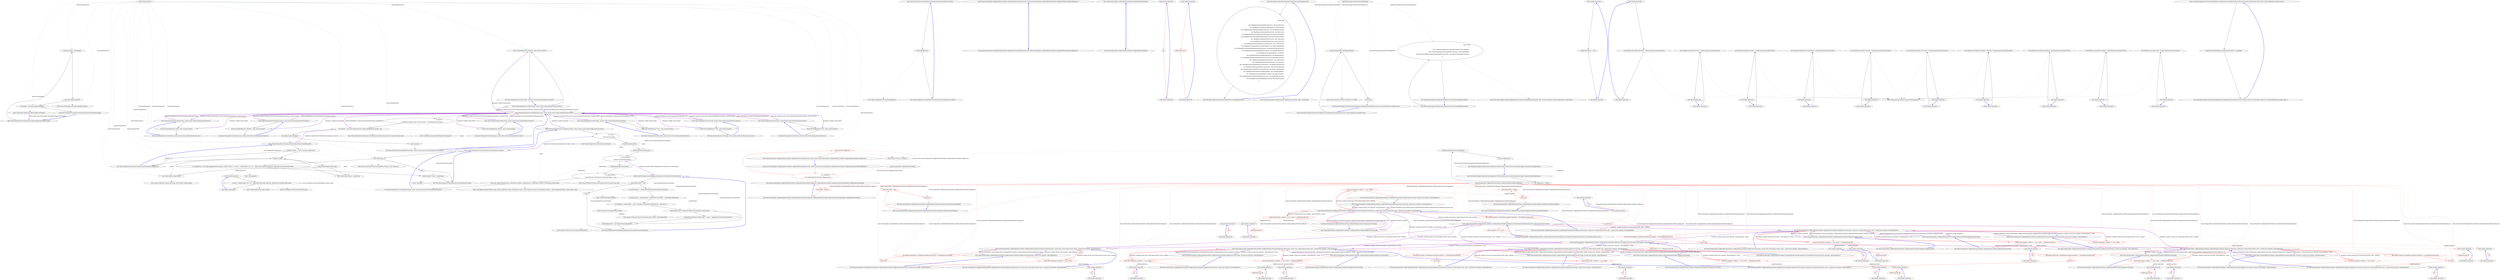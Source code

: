 digraph  {
n90 [label="Nancy.Testing.Browser", span=""];
n0 [label="Entry Nancy.Testing.Browser.Browser(Nancy.Bootstrapper.INancyBootstrapper)", span="25-25", cluster="Nancy.Testing.Browser.Browser(Nancy.Bootstrapper.INancyBootstrapper)"];
n1 [label="this.bootstrapper = bootstrapper", span="27-27", cluster="Nancy.Testing.Browser.Browser(Nancy.Bootstrapper.INancyBootstrapper)"];
n2 [label="this.bootstrapper.Initialise()", span="28-28", cluster="Nancy.Testing.Browser.Browser(Nancy.Bootstrapper.INancyBootstrapper)"];
n3 [label="this.engine = this.bootstrapper.GetEngine()", span="29-29", cluster="Nancy.Testing.Browser.Browser(Nancy.Bootstrapper.INancyBootstrapper)"];
n5 [label="Entry Nancy.Bootstrapper.INancyBootstrapper.Initialise()", span="10-10", cluster="Nancy.Bootstrapper.INancyBootstrapper.Initialise()"];
n4 [label="Exit Nancy.Testing.Browser.Browser(Nancy.Bootstrapper.INancyBootstrapper)", span="25-25", cluster="Nancy.Testing.Browser.Browser(Nancy.Bootstrapper.INancyBootstrapper)"];
n6 [label="Entry Nancy.Bootstrapper.INancyBootstrapper.GetEngine()", span="16-16", cluster="Nancy.Bootstrapper.INancyBootstrapper.GetEngine()"];
n7 [label="Entry Nancy.Testing.Browser.Delete(string, System.Action<Nancy.Testing.BrowserContext>)", span="38-38", cluster="Nancy.Testing.Browser.Delete(string, System.Action<Nancy.Testing.BrowserContext>)"];
n8 [label="return this.HandleRequest(''DELETE'', path, browserContext);", span="40-40", cluster="Nancy.Testing.Browser.Delete(string, System.Action<Nancy.Testing.BrowserContext>)"];
n9 [label="Exit Nancy.Testing.Browser.Delete(string, System.Action<Nancy.Testing.BrowserContext>)", span="38-38", cluster="Nancy.Testing.Browser.Delete(string, System.Action<Nancy.Testing.BrowserContext>)"];
n10 [label="Entry Nancy.Testing.Browser.HandleRequest(string, string, System.Action<Nancy.Testing.BrowserContext>)", span="109-109", cluster="Nancy.Testing.Browser.HandleRequest(string, string, System.Action<Nancy.Testing.BrowserContext>)"];
n11 [label="Entry Nancy.Testing.Browser.Get(string, System.Action<Nancy.Testing.BrowserContext>)", span="49-49", cluster="Nancy.Testing.Browser.Get(string, System.Action<Nancy.Testing.BrowserContext>)"];
n12 [label="return this.HandleRequest(''GET'', path, browserContext);", span="51-51", cluster="Nancy.Testing.Browser.Get(string, System.Action<Nancy.Testing.BrowserContext>)"];
n13 [label="Exit Nancy.Testing.Browser.Get(string, System.Action<Nancy.Testing.BrowserContext>)", span="49-49", cluster="Nancy.Testing.Browser.Get(string, System.Action<Nancy.Testing.BrowserContext>)"];
n14 [label="Entry Nancy.Testing.Browser.Head(string, System.Action<Nancy.Testing.BrowserContext>)", span="60-60", cluster="Nancy.Testing.Browser.Head(string, System.Action<Nancy.Testing.BrowserContext>)"];
n15 [label="return this.HandleRequest(''HEAD'', path, browserContext);", span="62-62", cluster="Nancy.Testing.Browser.Head(string, System.Action<Nancy.Testing.BrowserContext>)"];
n16 [label="Exit Nancy.Testing.Browser.Head(string, System.Action<Nancy.Testing.BrowserContext>)", span="60-60", cluster="Nancy.Testing.Browser.Head(string, System.Action<Nancy.Testing.BrowserContext>)"];
n17 [label="Entry Nancy.Testing.Browser.Options(string, System.Action<Nancy.Testing.BrowserContext>)", span="71-71", cluster="Nancy.Testing.Browser.Options(string, System.Action<Nancy.Testing.BrowserContext>)"];
n18 [label="return this.HandleRequest(''OPTIONS'', path, browserContext);", span="73-73", cluster="Nancy.Testing.Browser.Options(string, System.Action<Nancy.Testing.BrowserContext>)"];
n19 [label="Exit Nancy.Testing.Browser.Options(string, System.Action<Nancy.Testing.BrowserContext>)", span="71-71", cluster="Nancy.Testing.Browser.Options(string, System.Action<Nancy.Testing.BrowserContext>)"];
n20 [label="Entry Nancy.Testing.Browser.Patch(string, System.Action<Nancy.Testing.BrowserContext>)", span="82-82", cluster="Nancy.Testing.Browser.Patch(string, System.Action<Nancy.Testing.BrowserContext>)"];
n21 [label="return this.HandleRequest(''PATCH'', path, browserContext);", span="84-84", cluster="Nancy.Testing.Browser.Patch(string, System.Action<Nancy.Testing.BrowserContext>)"];
n22 [label="Exit Nancy.Testing.Browser.Patch(string, System.Action<Nancy.Testing.BrowserContext>)", span="82-82", cluster="Nancy.Testing.Browser.Patch(string, System.Action<Nancy.Testing.BrowserContext>)"];
n23 [label="Entry Nancy.Testing.Browser.Post(string, System.Action<Nancy.Testing.BrowserContext>)", span="93-93", cluster="Nancy.Testing.Browser.Post(string, System.Action<Nancy.Testing.BrowserContext>)"];
n24 [label="return this.HandleRequest(''POST'', path, browserContext);", span="95-95", cluster="Nancy.Testing.Browser.Post(string, System.Action<Nancy.Testing.BrowserContext>)"];
n25 [label="Exit Nancy.Testing.Browser.Post(string, System.Action<Nancy.Testing.BrowserContext>)", span="93-93", cluster="Nancy.Testing.Browser.Post(string, System.Action<Nancy.Testing.BrowserContext>)"];
n26 [label="Entry Nancy.Testing.Browser.Put(string, System.Action<Nancy.Testing.BrowserContext>)", span="104-104", cluster="Nancy.Testing.Browser.Put(string, System.Action<Nancy.Testing.BrowserContext>)"];
n27 [label="return this.HandleRequest(''PUT'', path, browserContext);", span="106-106", cluster="Nancy.Testing.Browser.Put(string, System.Action<Nancy.Testing.BrowserContext>)"];
n28 [label="Exit Nancy.Testing.Browser.Put(string, System.Action<Nancy.Testing.BrowserContext>)", span="104-104", cluster="Nancy.Testing.Browser.Put(string, System.Action<Nancy.Testing.BrowserContext>)"];
n29 [label="var request =\r\n                CreateRequest(method, path, browserContext ?? this.DefaultBrowserContext)", span="111-112", cluster="Nancy.Testing.Browser.HandleRequest(string, string, System.Action<Nancy.Testing.BrowserContext>)"];
n30 [label="var response = new BrowserResponse(this.engine.HandleRequest(request), this)", span="114-114", cluster="Nancy.Testing.Browser.HandleRequest(string, string, System.Action<Nancy.Testing.BrowserContext>)"];
n34 [label="Entry Nancy.Testing.Browser.CreateRequest(string, string, System.Action<Nancy.Testing.BrowserContext>)", span="177-177", cluster="Nancy.Testing.Browser.CreateRequest(string, string, System.Action<Nancy.Testing.BrowserContext>)"];
n31 [label="this.CaptureCookies(response)", span="116-116", cluster="Nancy.Testing.Browser.HandleRequest(string, string, System.Action<Nancy.Testing.BrowserContext>)"];
n35 [label="Entry Nancy.Testing.BrowserResponse.BrowserResponse(Nancy.NancyContext, Nancy.Testing.Browser)", span="22-22", cluster="Nancy.Testing.BrowserResponse.BrowserResponse(Nancy.NancyContext, Nancy.Testing.Browser)"];
n36 [label="Entry Nancy.INancyEngine.HandleRequest(Nancy.Request)", span="21-21", cluster="Nancy.INancyEngine.HandleRequest(Nancy.Request)"];
n32 [label="return response;", span="118-118", cluster="Nancy.Testing.Browser.HandleRequest(string, string, System.Action<Nancy.Testing.BrowserContext>)"];
n37 [label="Entry Nancy.Testing.Browser.CaptureCookies(Nancy.Testing.BrowserResponse)", span="138-138", cluster="Nancy.Testing.Browser.CaptureCookies(Nancy.Testing.BrowserResponse)"];
n33 [label="Exit Nancy.Testing.Browser.HandleRequest(string, string, System.Action<Nancy.Testing.BrowserContext>)", span="109-109", cluster="Nancy.Testing.Browser.HandleRequest(string, string, System.Action<Nancy.Testing.BrowserContext>)"];
n38 [label="Entry Nancy.Testing.Browser.DefaultBrowserContext(Nancy.Testing.BrowserContext)", span="121-121", cluster="Nancy.Testing.Browser.DefaultBrowserContext(Nancy.Testing.BrowserContext)"];
n39 [label="context.HttpRequest()", span="123-123", cluster="Nancy.Testing.Browser.DefaultBrowserContext(Nancy.Testing.BrowserContext)"];
n40 [label="Exit Nancy.Testing.Browser.DefaultBrowserContext(Nancy.Testing.BrowserContext)", span="121-121", cluster="Nancy.Testing.Browser.DefaultBrowserContext(Nancy.Testing.BrowserContext)"];
n41 [label="Entry Nancy.Testing.BrowserContext.HttpRequest()", span="116-116", cluster="Nancy.Testing.BrowserContext.HttpRequest()"];
n42 [label="Entry Nancy.Testing.Browser.SetCookies(Nancy.Testing.BrowserContext)", span="126-126", cluster="Nancy.Testing.Browser.SetCookies(Nancy.Testing.BrowserContext)"];
n43 [label="!this.cookies.Any()", span="128-128", cluster="Nancy.Testing.Browser.SetCookies(Nancy.Testing.BrowserContext)"];
n46 [label="context.Header(''Cookie'', cookieString)", span="135-135", cluster="Nancy.Testing.Browser.SetCookies(Nancy.Testing.BrowserContext)"];
n44 [label="return;", span="130-130", cluster="Nancy.Testing.Browser.SetCookies(Nancy.Testing.BrowserContext)"];
n45 [label="var cookieString = this.cookies.Aggregate(string.Empty, (current, cookie) => current + string.Format(''{0}={1};'', HttpUtility.UrlEncode(cookie.Key), HttpUtility.UrlEncode(cookie.Value)))", span="133-133", cluster="Nancy.Testing.Browser.SetCookies(Nancy.Testing.BrowserContext)"];
n48 [label="Entry System.Collections.Generic.IEnumerable<TSource>.Any<TSource>()", span="0-0", cluster="System.Collections.Generic.IEnumerable<TSource>.Any<TSource>()"];
n49 [label="Entry Unk.Aggregate", span="", cluster="Unk.Aggregate"];
n51 [label="Entry lambda expression", span="133-133", cluster="lambda expression"];
n47 [label="Exit Nancy.Testing.Browser.SetCookies(Nancy.Testing.BrowserContext)", span="126-126", cluster="Nancy.Testing.Browser.SetCookies(Nancy.Testing.BrowserContext)"];
n50 [label="Entry Unk.Header", span="", cluster="Unk.Header"];
n52 [label="current + string.Format(''{0}={1};'', HttpUtility.UrlEncode(cookie.Key), HttpUtility.UrlEncode(cookie.Value))", span="133-133", cluster="lambda expression"];
n53 [label="Exit lambda expression", span="133-133", cluster="lambda expression"];
n54 [label="Entry Nancy.Helpers.HttpUtility.UrlEncode(string)", span="373-373", cluster="Nancy.Helpers.HttpUtility.UrlEncode(string)"];
n55 [label="Entry string.Format(string, object, object)", span="0-0", cluster="string.Format(string, object, object)"];
n56 [label="response.Cookies == null || !response.Cookies.Any()", span="140-140", cluster="Nancy.Testing.Browser.CaptureCookies(Nancy.Testing.BrowserResponse)"];
n58 [label="response.Cookies", span="145-145", cluster="Nancy.Testing.Browser.CaptureCookies(Nancy.Testing.BrowserResponse)"];
n57 [label="return;", span="142-142", cluster="Nancy.Testing.Browser.CaptureCookies(Nancy.Testing.BrowserResponse)"];
n59 [label="string.IsNullOrEmpty(cookie.Value)", span="147-147", cluster="Nancy.Testing.Browser.CaptureCookies(Nancy.Testing.BrowserResponse)"];
n62 [label="Exit Nancy.Testing.Browser.CaptureCookies(Nancy.Testing.BrowserResponse)", span="138-138", cluster="Nancy.Testing.Browser.CaptureCookies(Nancy.Testing.BrowserResponse)"];
n60 [label="this.cookies.Remove(cookie.Name)", span="149-149", cluster="Nancy.Testing.Browser.CaptureCookies(Nancy.Testing.BrowserResponse)"];
n61 [label="this.cookies[cookie.Name] = cookie.Value", span="153-153", cluster="Nancy.Testing.Browser.CaptureCookies(Nancy.Testing.BrowserResponse)"];
n63 [label="Entry string.IsNullOrEmpty(string)", span="0-0", cluster="string.IsNullOrEmpty(string)"];
n64 [label="Entry System.Collections.Generic.IDictionary<TKey, TValue>.Remove(TKey)", span="0-0", cluster="System.Collections.Generic.IDictionary<TKey, TValue>.Remove(TKey)"];
n65 [label="Entry Nancy.Testing.Browser.BuildRequestBody(Nancy.Testing.IBrowserContextValues)", span="158-158", cluster="Nancy.Testing.Browser.BuildRequestBody(Nancy.Testing.IBrowserContextValues)"];
n66 [label="contextValues.Body != null", span="160-160", cluster="Nancy.Testing.Browser.BuildRequestBody(Nancy.Testing.IBrowserContextValues)"];
n68 [label="var useFormValues = !String.IsNullOrEmpty(contextValues.FormValues)", span="165-165", cluster="Nancy.Testing.Browser.BuildRequestBody(Nancy.Testing.IBrowserContextValues)"];
n69 [label="var bodyContents = useFormValues ? contextValues.FormValues : contextValues.BodyString", span="166-166", cluster="Nancy.Testing.Browser.BuildRequestBody(Nancy.Testing.IBrowserContextValues)"];
n71 [label="useFormValues && !contextValues.Headers.ContainsKey(''Content-Type'')", span="169-169", cluster="Nancy.Testing.Browser.BuildRequestBody(Nancy.Testing.IBrowserContextValues)"];
n72 [label="contextValues.Headers[''Content-Type''] = new[] { ''application/x-www-form-urlencoded'' }", span="171-171", cluster="Nancy.Testing.Browser.BuildRequestBody(Nancy.Testing.IBrowserContextValues)"];
n73 [label="contextValues.Body = new MemoryStream(bodyBytes)", span="174-174", cluster="Nancy.Testing.Browser.BuildRequestBody(Nancy.Testing.IBrowserContextValues)"];
n67 [label="return;", span="162-162", cluster="Nancy.Testing.Browser.BuildRequestBody(Nancy.Testing.IBrowserContextValues)"];
n70 [label="var bodyBytes = bodyContents != null ? Encoding.UTF8.GetBytes(bodyContents) : new byte[] { }", span="167-167", cluster="Nancy.Testing.Browser.BuildRequestBody(Nancy.Testing.IBrowserContextValues)"];
n75 [label="Entry System.Text.Encoding.GetBytes(string)", span="0-0", cluster="System.Text.Encoding.GetBytes(string)"];
n76 [label="Entry System.Collections.Generic.IDictionary<TKey, TValue>.ContainsKey(TKey)", span="0-0", cluster="System.Collections.Generic.IDictionary<TKey, TValue>.ContainsKey(TKey)"];
n74 [label="Exit Nancy.Testing.Browser.BuildRequestBody(Nancy.Testing.IBrowserContextValues)", span="158-158", cluster="Nancy.Testing.Browser.BuildRequestBody(Nancy.Testing.IBrowserContextValues)"];
n77 [label="Entry System.IO.MemoryStream.MemoryStream(byte[])", span="0-0", cluster="System.IO.MemoryStream.MemoryStream(byte[])"];
n78 [label="var context =\r\n                new BrowserContext()", span="179-180", cluster="Nancy.Testing.Browser.CreateRequest(string, string, System.Action<Nancy.Testing.BrowserContext>)"];
n80 [label="browserContext.Invoke(context)", span="184-184", cluster="Nancy.Testing.Browser.CreateRequest(string, string, System.Action<Nancy.Testing.BrowserContext>)"];
n84 [label="return new Request(method, path, contextValues.Headers, requestStream, contextValues.Protocol, contextValues.QueryString);", span="194-194", cluster="Nancy.Testing.Browser.CreateRequest(string, string, System.Action<Nancy.Testing.BrowserContext>)"];
n79 [label="this.SetCookies(context)", span="182-182", cluster="Nancy.Testing.Browser.CreateRequest(string, string, System.Action<Nancy.Testing.BrowserContext>)"];
n86 [label="Entry Nancy.Testing.BrowserContext.BrowserContext()", span="14-14", cluster="Nancy.Testing.BrowserContext.BrowserContext()"];
n81 [label="var contextValues =\r\n                (IBrowserContextValues)context", span="186-187", cluster="Nancy.Testing.Browser.CreateRequest(string, string, System.Action<Nancy.Testing.BrowserContext>)"];
n87 [label="Entry System.Action<T>.Invoke(T)", span="0-0", cluster="System.Action<T>.Invoke(T)"];
n82 [label="BuildRequestBody(contextValues)", span="189-189", cluster="Nancy.Testing.Browser.CreateRequest(string, string, System.Action<Nancy.Testing.BrowserContext>)"];
n83 [label="var requestStream =\r\n                RequestStream.FromStream(contextValues.Body, 0, true)", span="191-192", cluster="Nancy.Testing.Browser.CreateRequest(string, string, System.Action<Nancy.Testing.BrowserContext>)"];
n88 [label="Entry Nancy.IO.RequestStream.FromStream(System.IO.Stream, long, bool)", span="233-233", cluster="Nancy.IO.RequestStream.FromStream(System.IO.Stream, long, bool)"];
n85 [label="Exit Nancy.Testing.Browser.CreateRequest(string, string, System.Action<Nancy.Testing.BrowserContext>)", span="177-177", cluster="Nancy.Testing.Browser.CreateRequest(string, string, System.Action<Nancy.Testing.BrowserContext>)"];
n89 [label="Entry Nancy.Request.Request(string, string, System.Collections.Generic.IDictionary<string, System.Collections.Generic.IEnumerable<string>>, Nancy.IO.RequestStream, string, string, string)", span="41-41", cluster="Nancy.Request.Request(string, string, System.Collections.Generic.IDictionary<string, System.Collections.Generic.IEnumerable<string>>, Nancy.IO.RequestStream, string, string, string)"];
m0_89 [label="Entry Nancy.Testing.Fakes.ConfigurableNancyModule.ConfigurableNancyModuleConfigurator.Post(string, System.Func<dynamic, Nancy.Response>)", span="205-205", cluster="Nancy.Testing.Fakes.ConfigurableNancyModule.ConfigurableNancyModuleConfigurator.Post(string, System.Func<dynamic, Nancy.Response>)", file="ConfigurableNancyModule.cs"];
m0_90 [label="return this.Post(path, condition => true, action);", span="207-207", cluster="Nancy.Testing.Fakes.ConfigurableNancyModule.ConfigurableNancyModuleConfigurator.Post(string, System.Func<dynamic, Nancy.Response>)", color=red, community=0, file="ConfigurableNancyModule.cs"];
m0_91 [label="Exit Nancy.Testing.Fakes.ConfigurableNancyModule.ConfigurableNancyModuleConfigurator.Post(string, System.Func<dynamic, Nancy.Response>)", span="205-205", cluster="Nancy.Testing.Fakes.ConfigurableNancyModule.ConfigurableNancyModuleConfigurator.Post(string, System.Func<dynamic, Nancy.Response>)", file="ConfigurableNancyModule.cs"];
m0_63 [label="Entry Nancy.Testing.Fakes.ConfigurableNancyModule.ConfigurableNancyModuleConfigurator.Patch(string, System.Func<Nancy.NancyContext, bool>, System.Func<dynamic, Nancy.Response>)", span="181-181", cluster="Nancy.Testing.Fakes.ConfigurableNancyModule.ConfigurableNancyModuleConfigurator.Patch(string, System.Func<Nancy.NancyContext, bool>, System.Func<dynamic, Nancy.Response>)", file="ConfigurableNancyModule.cs"];
m0_76 [label="this.module.Patch[path, GetSafeRouteCondition(condition)] = GetSafeRouteAction(action)", span="183-183", cluster="Nancy.Testing.Fakes.ConfigurableNancyModule.ConfigurableNancyModuleConfigurator.Patch(string, System.Func<Nancy.NancyContext, bool>, System.Func<dynamic, Nancy.Response>)", color=red, community=0, file="ConfigurableNancyModule.cs"];
m0_77 [label="return this;", span="184-184", cluster="Nancy.Testing.Fakes.ConfigurableNancyModule.ConfigurableNancyModuleConfigurator.Patch(string, System.Func<Nancy.NancyContext, bool>, System.Func<dynamic, Nancy.Response>)", color=red, community=0, file="ConfigurableNancyModule.cs"];
m0_78 [label="Exit Nancy.Testing.Fakes.ConfigurableNancyModule.ConfigurableNancyModuleConfigurator.Patch(string, System.Func<Nancy.NancyContext, bool>, System.Func<dynamic, Nancy.Response>)", span="181-181", cluster="Nancy.Testing.Fakes.ConfigurableNancyModule.ConfigurableNancyModuleConfigurator.Patch(string, System.Func<Nancy.NancyContext, bool>, System.Func<dynamic, Nancy.Response>)", file="ConfigurableNancyModule.cs"];
m0_2 [label="Entry Nancy.Testing.Fakes.ConfigurableNancyModule.ConfigurableNancyModule(System.Action<Nancy.Testing.Fakes.ConfigurableNancyModule.ConfigurableNancyModuleConfigurator>)", span="20-20", cluster="Nancy.Testing.Fakes.ConfigurableNancyModule.ConfigurableNancyModule(System.Action<Nancy.Testing.Fakes.ConfigurableNancyModule.ConfigurableNancyModuleConfigurator>)", file="ConfigurableNancyModule.cs"];
m0_3 [label="Exit Nancy.Testing.Fakes.ConfigurableNancyModule.ConfigurableNancyModule(System.Action<Nancy.Testing.Fakes.ConfigurableNancyModule.ConfigurableNancyModuleConfigurator>)", span="20-20", cluster="Nancy.Testing.Fakes.ConfigurableNancyModule.ConfigurableNancyModule(System.Action<Nancy.Testing.Fakes.ConfigurableNancyModule.ConfigurableNancyModuleConfigurator>)", file="ConfigurableNancyModule.cs"];
m0_39 [label="Entry Nancy.Testing.Fakes.ConfigurableNancyModule.ConfigurableNancyModuleConfigurator.GetSafeRouteCondition(System.Func<Nancy.NancyContext, bool>)", span="300-300", cluster="Nancy.Testing.Fakes.ConfigurableNancyModule.ConfigurableNancyModuleConfigurator.GetSafeRouteCondition(System.Func<Nancy.NancyContext, bool>)", file="ConfigurableNancyModule.cs"];
m0_141 [label="return condition ?? (x => true);", span="302-302", cluster="Nancy.Testing.Fakes.ConfigurableNancyModule.ConfigurableNancyModuleConfigurator.GetSafeRouteCondition(System.Func<Nancy.NancyContext, bool>)", color=red, community=0, file="ConfigurableNancyModule.cs"];
m0_142 [label="Exit Nancy.Testing.Fakes.ConfigurableNancyModule.ConfigurableNancyModuleConfigurator.GetSafeRouteCondition(System.Func<Nancy.NancyContext, bool>)", span="300-300", cluster="Nancy.Testing.Fakes.ConfigurableNancyModule.ConfigurableNancyModuleConfigurator.GetSafeRouteCondition(System.Func<Nancy.NancyContext, bool>)", file="ConfigurableNancyModule.cs"];
m0_101 [label="Entry Nancy.Testing.Fakes.ConfigurableNancyModule.ConfigurableNancyModuleConfigurator.Put(string, System.Func<Nancy.NancyContext, bool>, System.Func<dynamic, Nancy.Response>)", span="253-253", cluster="Nancy.Testing.Fakes.ConfigurableNancyModule.ConfigurableNancyModuleConfigurator.Put(string, System.Func<Nancy.NancyContext, bool>, System.Func<dynamic, Nancy.Response>)", file="ConfigurableNancyModule.cs"];
m0_114 [label="this.module.Post[path, GetSafeRouteCondition(condition)] = GetSafeRouteAction(action)", span="255-255", cluster="Nancy.Testing.Fakes.ConfigurableNancyModule.ConfigurableNancyModuleConfigurator.Put(string, System.Func<Nancy.NancyContext, bool>, System.Func<dynamic, Nancy.Response>)", color=red, community=0, file="ConfigurableNancyModule.cs"];
m0_115 [label="return this;", span="256-256", cluster="Nancy.Testing.Fakes.ConfigurableNancyModule.ConfigurableNancyModuleConfigurator.Put(string, System.Func<Nancy.NancyContext, bool>, System.Func<dynamic, Nancy.Response>)", color=red, community=0, file="ConfigurableNancyModule.cs"];
m0_116 [label="Exit Nancy.Testing.Fakes.ConfigurableNancyModule.ConfigurableNancyModuleConfigurator.Put(string, System.Func<Nancy.NancyContext, bool>, System.Func<dynamic, Nancy.Response>)", span="253-253", cluster="Nancy.Testing.Fakes.ConfigurableNancyModule.ConfigurableNancyModuleConfigurator.Put(string, System.Func<Nancy.NancyContext, bool>, System.Func<dynamic, Nancy.Response>)", file="ConfigurableNancyModule.cs"];
m0_126 [label="Entry Nancy.Testing.Fakes.ConfigurableNancyModule.ConfigurableNancyModuleConfigurator.Options(string, System.Func<dynamic, Nancy.Response>)", span="277-277", cluster="Nancy.Testing.Fakes.ConfigurableNancyModule.ConfigurableNancyModuleConfigurator.Options(string, System.Func<dynamic, Nancy.Response>)", file="ConfigurableNancyModule.cs"];
m0_127 [label="return this.Options(path, condition => true, action);", span="279-279", cluster="Nancy.Testing.Fakes.ConfigurableNancyModule.ConfigurableNancyModuleConfigurator.Options(string, System.Func<dynamic, Nancy.Response>)", color=red, community=0, file="ConfigurableNancyModule.cs"];
m0_128 [label="Exit Nancy.Testing.Fakes.ConfigurableNancyModule.ConfigurableNancyModuleConfigurator.Options(string, System.Func<dynamic, Nancy.Response>)", span="277-277", cluster="Nancy.Testing.Fakes.ConfigurableNancyModule.ConfigurableNancyModuleConfigurator.Options(string, System.Func<dynamic, Nancy.Response>)", file="ConfigurableNancyModule.cs"];
m0_41 [label="Entry Nancy.Testing.Fakes.ConfigurableNancyModule.ConfigurableNancyModuleConfigurator.Get(string)", span="121-121", cluster="Nancy.Testing.Fakes.ConfigurableNancyModule.ConfigurableNancyModuleConfigurator.Get(string)", file="ConfigurableNancyModule.cs"];
m0_42 [label="return this.Get(path, condition => true, action => HttpStatusCode.OK);", span="123-123", cluster="Nancy.Testing.Fakes.ConfigurableNancyModule.ConfigurableNancyModuleConfigurator.Get(string)", color=red, community=0, file="ConfigurableNancyModule.cs"];
m0_43 [label="Exit Nancy.Testing.Fakes.ConfigurableNancyModule.ConfigurableNancyModuleConfigurator.Get(string)", span="121-121", cluster="Nancy.Testing.Fakes.ConfigurableNancyModule.ConfigurableNancyModuleConfigurator.Get(string)", file="ConfigurableNancyModule.cs"];
m0_16 [label="Entry Nancy.Testing.Fakes.ConfigurableNancyModule.ConfigurableNancyModuleConfigurator.Before(Nancy.BeforePipeline)", span="72-72", cluster="Nancy.Testing.Fakes.ConfigurableNancyModule.ConfigurableNancyModuleConfigurator.Before(Nancy.BeforePipeline)", file="ConfigurableNancyModule.cs"];
m0_17 [label="this.module.Before = before", span="74-74", cluster="Nancy.Testing.Fakes.ConfigurableNancyModule.ConfigurableNancyModuleConfigurator.Before(Nancy.BeforePipeline)", color=red, community=0, file="ConfigurableNancyModule.cs"];
m0_18 [label="return this;", span="76-76", cluster="Nancy.Testing.Fakes.ConfigurableNancyModule.ConfigurableNancyModuleConfigurator.Before(Nancy.BeforePipeline)", color=red, community=0, file="ConfigurableNancyModule.cs"];
m0_19 [label="Exit Nancy.Testing.Fakes.ConfigurableNancyModule.ConfigurableNancyModuleConfigurator.Before(Nancy.BeforePipeline)", span="72-72", cluster="Nancy.Testing.Fakes.ConfigurableNancyModule.ConfigurableNancyModuleConfigurator.Before(Nancy.BeforePipeline)", file="ConfigurableNancyModule.cs"];
m0_40 [label="Entry Nancy.Testing.Fakes.ConfigurableNancyModule.ConfigurableNancyModuleConfigurator.GetSafeRouteAction(System.Func<dynamic, Nancy.Response>)", span="295-295", cluster="Nancy.Testing.Fakes.ConfigurableNancyModule.ConfigurableNancyModuleConfigurator.GetSafeRouteAction(System.Func<dynamic, Nancy.Response>)", file="ConfigurableNancyModule.cs"];
m0_136 [label="return action ?? (x => HttpStatusCode.OK);", span="297-297", cluster="Nancy.Testing.Fakes.ConfigurableNancyModule.ConfigurableNancyModuleConfigurator.GetSafeRouteAction(System.Func<dynamic, Nancy.Response>)", color=red, community=0, file="ConfigurableNancyModule.cs"];
m0_137 [label="Exit Nancy.Testing.Fakes.ConfigurableNancyModule.ConfigurableNancyModuleConfigurator.GetSafeRouteAction(System.Func<dynamic, Nancy.Response>)", span="295-295", cluster="Nancy.Testing.Fakes.ConfigurableNancyModule.ConfigurableNancyModuleConfigurator.GetSafeRouteAction(System.Func<dynamic, Nancy.Response>)", file="ConfigurableNancyModule.cs"];
m0_51 [label="Entry Nancy.Testing.Fakes.ConfigurableNancyModule.ConfigurableNancyModuleConfigurator.Get(string, System.Func<dynamic, Nancy.Response>)", span="133-133", cluster="Nancy.Testing.Fakes.ConfigurableNancyModule.ConfigurableNancyModuleConfigurator.Get(string, System.Func<dynamic, Nancy.Response>)", file="ConfigurableNancyModule.cs"];
m0_52 [label="return this.Get(path, condition => true, action);", span="135-135", cluster="Nancy.Testing.Fakes.ConfigurableNancyModule.ConfigurableNancyModuleConfigurator.Get(string, System.Func<dynamic, Nancy.Response>)", color=red, community=0, file="ConfigurableNancyModule.cs"];
m0_53 [label="Exit Nancy.Testing.Fakes.ConfigurableNancyModule.ConfigurableNancyModuleConfigurator.Get(string, System.Func<dynamic, Nancy.Response>)", span="133-133", cluster="Nancy.Testing.Fakes.ConfigurableNancyModule.ConfigurableNancyModuleConfigurator.Get(string, System.Func<dynamic, Nancy.Response>)", file="ConfigurableNancyModule.cs"];
m0_30 [label="Entry Nancy.Testing.Fakes.ConfigurableNancyModule.ConfigurableNancyModuleConfigurator.Delete(string, System.Func<dynamic, Nancy.Response>)", span="97-97", cluster="Nancy.Testing.Fakes.ConfigurableNancyModule.ConfigurableNancyModuleConfigurator.Delete(string, System.Func<dynamic, Nancy.Response>)", file="ConfigurableNancyModule.cs"];
m0_31 [label="return this.Delete(path, condition => true, action);", span="99-99", cluster="Nancy.Testing.Fakes.ConfigurableNancyModule.ConfigurableNancyModuleConfigurator.Delete(string, System.Func<dynamic, Nancy.Response>)", color=red, community=0, file="ConfigurableNancyModule.cs"];
m0_32 [label="Exit Nancy.Testing.Fakes.ConfigurableNancyModule.ConfigurableNancyModuleConfigurator.Delete(string, System.Func<dynamic, Nancy.Response>)", span="97-97", cluster="Nancy.Testing.Fakes.ConfigurableNancyModule.ConfigurableNancyModuleConfigurator.Delete(string, System.Func<dynamic, Nancy.Response>)", file="ConfigurableNancyModule.cs"];
m0_82 [label="Entry Nancy.Testing.Fakes.ConfigurableNancyModule.ConfigurableNancyModuleConfigurator.Post(string, System.Func<Nancy.NancyContext, bool>, System.Func<dynamic, Nancy.Response>)", span="217-217", cluster="Nancy.Testing.Fakes.ConfigurableNancyModule.ConfigurableNancyModuleConfigurator.Post(string, System.Func<Nancy.NancyContext, bool>, System.Func<dynamic, Nancy.Response>)", file="ConfigurableNancyModule.cs"];
m0_95 [label="this.module.Post[path, GetSafeRouteCondition(condition)] = GetSafeRouteAction(action)", span="219-219", cluster="Nancy.Testing.Fakes.ConfigurableNancyModule.ConfigurableNancyModuleConfigurator.Post(string, System.Func<Nancy.NancyContext, bool>, System.Func<dynamic, Nancy.Response>)", color=red, community=0, file="ConfigurableNancyModule.cs"];
m0_96 [label="return this;", span="220-220", cluster="Nancy.Testing.Fakes.ConfigurableNancyModule.ConfigurableNancyModuleConfigurator.Post(string, System.Func<Nancy.NancyContext, bool>, System.Func<dynamic, Nancy.Response>)", color=red, community=0, file="ConfigurableNancyModule.cs"];
m0_97 [label="Exit Nancy.Testing.Fakes.ConfigurableNancyModule.ConfigurableNancyModuleConfigurator.Post(string, System.Func<Nancy.NancyContext, bool>, System.Func<dynamic, Nancy.Response>)", span="217-217", cluster="Nancy.Testing.Fakes.ConfigurableNancyModule.ConfigurableNancyModuleConfigurator.Post(string, System.Func<Nancy.NancyContext, bool>, System.Func<dynamic, Nancy.Response>)", file="ConfigurableNancyModule.cs"];
m0_8 [label="Entry Nancy.Testing.Fakes.ConfigurableNancyModule.ConfigurableNancyModuleConfigurator.ConfigurableNancyModuleConfigurator(Nancy.Testing.Fakes.ConfigurableNancyModule)", span="50-50", cluster="Nancy.Testing.Fakes.ConfigurableNancyModule.ConfigurableNancyModuleConfigurator.ConfigurableNancyModuleConfigurator(Nancy.Testing.Fakes.ConfigurableNancyModule)", file="ConfigurableNancyModule.cs"];
m0_10 [label="this.module = module", span="52-52", cluster="Nancy.Testing.Fakes.ConfigurableNancyModule.ConfigurableNancyModuleConfigurator.ConfigurableNancyModuleConfigurator(Nancy.Testing.Fakes.ConfigurableNancyModule)", color=red, community=0, file="ConfigurableNancyModule.cs"];
m0_11 [label="Exit Nancy.Testing.Fakes.ConfigurableNancyModule.ConfigurableNancyModuleConfigurator.ConfigurableNancyModuleConfigurator(Nancy.Testing.Fakes.ConfigurableNancyModule)", span="50-50", cluster="Nancy.Testing.Fakes.ConfigurableNancyModule.ConfigurableNancyModuleConfigurator.ConfigurableNancyModuleConfigurator(Nancy.Testing.Fakes.ConfigurableNancyModule)", file="ConfigurableNancyModule.cs"];
m0_108 [label="Entry Nancy.Testing.Fakes.ConfigurableNancyModule.ConfigurableNancyModuleConfigurator.Put(string, System.Func<dynamic, Nancy.Response>)", span="241-241", cluster="Nancy.Testing.Fakes.ConfigurableNancyModule.ConfigurableNancyModuleConfigurator.Put(string, System.Func<dynamic, Nancy.Response>)", file="ConfigurableNancyModule.cs"];
m0_109 [label="return this.Put(path, condition => true, action);", span="243-243", cluster="Nancy.Testing.Fakes.ConfigurableNancyModule.ConfigurableNancyModuleConfigurator.Put(string, System.Func<dynamic, Nancy.Response>)", color=red, community=0, file="ConfigurableNancyModule.cs"];
m0_110 [label="Exit Nancy.Testing.Fakes.ConfigurableNancyModule.ConfigurableNancyModuleConfigurator.Put(string, System.Func<dynamic, Nancy.Response>)", span="241-241", cluster="Nancy.Testing.Fakes.ConfigurableNancyModule.ConfigurableNancyModuleConfigurator.Put(string, System.Func<dynamic, Nancy.Response>)", file="ConfigurableNancyModule.cs"];
m0_20 [label="Entry Nancy.Testing.Fakes.ConfigurableNancyModule.ConfigurableNancyModuleConfigurator.Delete(string)", span="85-85", cluster="Nancy.Testing.Fakes.ConfigurableNancyModule.ConfigurableNancyModuleConfigurator.Delete(string)", file="ConfigurableNancyModule.cs"];
m0_21 [label="return this.Delete(path, condition => true, action => HttpStatusCode.OK);", span="87-87", cluster="Nancy.Testing.Fakes.ConfigurableNancyModule.ConfigurableNancyModuleConfigurator.Delete(string)", color=red, community=0, file="ConfigurableNancyModule.cs"];
m0_22 [label="Exit Nancy.Testing.Fakes.ConfigurableNancyModule.ConfigurableNancyModuleConfigurator.Delete(string)", span="85-85", cluster="Nancy.Testing.Fakes.ConfigurableNancyModule.ConfigurableNancyModuleConfigurator.Delete(string)", file="ConfigurableNancyModule.cs"];
m0_0 [label="Entry Nancy.Testing.Fakes.ConfigurableNancyModule.ConfigurableNancyModule()", span="12-12", cluster="Nancy.Testing.Fakes.ConfigurableNancyModule.ConfigurableNancyModule()", file="ConfigurableNancyModule.cs"];
m0_1 [label="Exit Nancy.Testing.Fakes.ConfigurableNancyModule.ConfigurableNancyModule()", span="12-12", cluster="Nancy.Testing.Fakes.ConfigurableNancyModule.ConfigurableNancyModule()", file="ConfigurableNancyModule.cs"];
m0_129 [label="Entry Nancy.Testing.Fakes.ConfigurableNancyModule.ConfigurableNancyModuleConfigurator.Options(string, System.Func<Nancy.NancyContext, bool>, System.Func<dynamic, Nancy.Response>)", span="289-289", cluster="Nancy.Testing.Fakes.ConfigurableNancyModule.ConfigurableNancyModuleConfigurator.Options(string, System.Func<Nancy.NancyContext, bool>, System.Func<dynamic, Nancy.Response>)", file="ConfigurableNancyModule.cs"];
m0_133 [label="this.module.Options[path, GetSafeRouteCondition(condition)] = GetSafeRouteAction(action)", span="291-291", cluster="Nancy.Testing.Fakes.ConfigurableNancyModule.ConfigurableNancyModuleConfigurator.Options(string, System.Func<Nancy.NancyContext, bool>, System.Func<dynamic, Nancy.Response>)", color=red, community=0, file="ConfigurableNancyModule.cs"];
m0_134 [label="return this;", span="292-292", cluster="Nancy.Testing.Fakes.ConfigurableNancyModule.ConfigurableNancyModuleConfigurator.Options(string, System.Func<Nancy.NancyContext, bool>, System.Func<dynamic, Nancy.Response>)", color=red, community=0, file="ConfigurableNancyModule.cs"];
m0_135 [label="Exit Nancy.Testing.Fakes.ConfigurableNancyModule.ConfigurableNancyModuleConfigurator.Options(string, System.Func<Nancy.NancyContext, bool>, System.Func<dynamic, Nancy.Response>)", span="289-289", cluster="Nancy.Testing.Fakes.ConfigurableNancyModule.ConfigurableNancyModuleConfigurator.Options(string, System.Func<Nancy.NancyContext, bool>, System.Func<dynamic, Nancy.Response>)", file="ConfigurableNancyModule.cs"];
m0_60 [label="Entry Nancy.Testing.Fakes.ConfigurableNancyModule.ConfigurableNancyModuleConfigurator.Patch(string)", span="157-157", cluster="Nancy.Testing.Fakes.ConfigurableNancyModule.ConfigurableNancyModuleConfigurator.Patch(string)", file="ConfigurableNancyModule.cs"];
m0_61 [label="return this.Patch(path, condition => true, action => HttpStatusCode.OK);", span="159-159", cluster="Nancy.Testing.Fakes.ConfigurableNancyModule.ConfigurableNancyModuleConfigurator.Patch(string)", color=red, community=0, file="ConfigurableNancyModule.cs"];
m0_62 [label="Exit Nancy.Testing.Fakes.ConfigurableNancyModule.ConfigurableNancyModuleConfigurator.Patch(string)", span="157-157", cluster="Nancy.Testing.Fakes.ConfigurableNancyModule.ConfigurableNancyModuleConfigurator.Patch(string)", file="ConfigurableNancyModule.cs"];
m0_44 [label="Entry Nancy.Testing.Fakes.ConfigurableNancyModule.ConfigurableNancyModuleConfigurator.Get(string, System.Func<Nancy.NancyContext, bool>, System.Func<dynamic, Nancy.Response>)", span="145-145", cluster="Nancy.Testing.Fakes.ConfigurableNancyModule.ConfigurableNancyModuleConfigurator.Get(string, System.Func<Nancy.NancyContext, bool>, System.Func<dynamic, Nancy.Response>)", file="ConfigurableNancyModule.cs"];
m0_57 [label="this.module.Get[path, GetSafeRouteCondition(condition)] = GetSafeRouteAction(action)", span="147-147", cluster="Nancy.Testing.Fakes.ConfigurableNancyModule.ConfigurableNancyModuleConfigurator.Get(string, System.Func<Nancy.NancyContext, bool>, System.Func<dynamic, Nancy.Response>)", color=red, community=0, file="ConfigurableNancyModule.cs"];
m0_58 [label="return this;", span="148-148", cluster="Nancy.Testing.Fakes.ConfigurableNancyModule.ConfigurableNancyModuleConfigurator.Get(string, System.Func<Nancy.NancyContext, bool>, System.Func<dynamic, Nancy.Response>)", color=red, community=0, file="ConfigurableNancyModule.cs"];
m0_59 [label="Exit Nancy.Testing.Fakes.ConfigurableNancyModule.ConfigurableNancyModuleConfigurator.Get(string, System.Func<Nancy.NancyContext, bool>, System.Func<dynamic, Nancy.Response>)", span="145-145", cluster="Nancy.Testing.Fakes.ConfigurableNancyModule.ConfigurableNancyModuleConfigurator.Get(string, System.Func<Nancy.NancyContext, bool>, System.Func<dynamic, Nancy.Response>)", file="ConfigurableNancyModule.cs"];
m0_98 [label="Entry Nancy.Testing.Fakes.ConfigurableNancyModule.ConfigurableNancyModuleConfigurator.Put(string)", span="229-229", cluster="Nancy.Testing.Fakes.ConfigurableNancyModule.ConfigurableNancyModuleConfigurator.Put(string)", file="ConfigurableNancyModule.cs"];
m0_99 [label="return this.Put(path, condition => true, action => HttpStatusCode.OK);", span="231-231", cluster="Nancy.Testing.Fakes.ConfigurableNancyModule.ConfigurableNancyModuleConfigurator.Put(string)", color=red, community=0, file="ConfigurableNancyModule.cs"];
m0_100 [label="Exit Nancy.Testing.Fakes.ConfigurableNancyModule.ConfigurableNancyModuleConfigurator.Put(string)", span="229-229", cluster="Nancy.Testing.Fakes.ConfigurableNancyModule.ConfigurableNancyModuleConfigurator.Put(string)", file="ConfigurableNancyModule.cs"];
m0_70 [label="Entry Nancy.Testing.Fakes.ConfigurableNancyModule.ConfigurableNancyModuleConfigurator.Patch(string, System.Func<dynamic, Nancy.Response>)", span="169-169", cluster="Nancy.Testing.Fakes.ConfigurableNancyModule.ConfigurableNancyModuleConfigurator.Patch(string, System.Func<dynamic, Nancy.Response>)", file="ConfigurableNancyModule.cs"];
m0_71 [label="return this.Patch(path, condition => true, action);", span="171-171", cluster="Nancy.Testing.Fakes.ConfigurableNancyModule.ConfigurableNancyModuleConfigurator.Patch(string, System.Func<dynamic, Nancy.Response>)", color=red, community=0, file="ConfigurableNancyModule.cs"];
m0_72 [label="Exit Nancy.Testing.Fakes.ConfigurableNancyModule.ConfigurableNancyModuleConfigurator.Patch(string, System.Func<dynamic, Nancy.Response>)", span="169-169", cluster="Nancy.Testing.Fakes.ConfigurableNancyModule.ConfigurableNancyModuleConfigurator.Patch(string, System.Func<dynamic, Nancy.Response>)", file="ConfigurableNancyModule.cs"];
m0_143 [label="Entry lambda expression", span="302-302", cluster="lambda expression", file="ConfigurableNancyModule.cs"];
m0_24 [label="Entry lambda expression", span="87-87", cluster="lambda expression", file="ConfigurableNancyModule.cs"];
m0_27 [label="Entry lambda expression", span="87-87", cluster="lambda expression", file="ConfigurableNancyModule.cs"];
m0_25 [label=true, span="87-87", cluster="lambda expression", color=red, community=0, file="ConfigurableNancyModule.cs"];
m0_26 [label="Exit lambda expression", span="87-87", cluster="lambda expression", file="ConfigurableNancyModule.cs"];
m0_28 [label="HttpStatusCode.OK", span="87-87", cluster="lambda expression", color=red, community=0, file="ConfigurableNancyModule.cs"];
m0_29 [label="Exit lambda expression", span="87-87", cluster="lambda expression", file="ConfigurableNancyModule.cs"];
m0_33 [label="Entry lambda expression", span="99-99", cluster="lambda expression", file="ConfigurableNancyModule.cs"];
m0_34 [label=true, span="99-99", cluster="lambda expression", color=red, community=0, file="ConfigurableNancyModule.cs"];
m0_35 [label="Exit lambda expression", span="99-99", cluster="lambda expression", file="ConfigurableNancyModule.cs"];
m0_45 [label="Entry lambda expression", span="123-123", cluster="lambda expression", file="ConfigurableNancyModule.cs"];
m0_48 [label="Entry lambda expression", span="123-123", cluster="lambda expression", file="ConfigurableNancyModule.cs"];
m0_46 [label=true, span="123-123", cluster="lambda expression", color=red, community=0, file="ConfigurableNancyModule.cs"];
m0_47 [label="Exit lambda expression", span="123-123", cluster="lambda expression", file="ConfigurableNancyModule.cs"];
m0_49 [label="HttpStatusCode.OK", span="123-123", cluster="lambda expression", color=red, community=0, file="ConfigurableNancyModule.cs"];
m0_50 [label="Exit lambda expression", span="123-123", cluster="lambda expression", file="ConfigurableNancyModule.cs"];
m0_54 [label="Entry lambda expression", span="135-135", cluster="lambda expression", file="ConfigurableNancyModule.cs"];
m0_55 [label=true, span="135-135", cluster="lambda expression", color=red, community=0, file="ConfigurableNancyModule.cs"];
m0_56 [label="Exit lambda expression", span="135-135", cluster="lambda expression", file="ConfigurableNancyModule.cs"];
m0_64 [label="Entry lambda expression", span="159-159", cluster="lambda expression", file="ConfigurableNancyModule.cs"];
m0_67 [label="Entry lambda expression", span="159-159", cluster="lambda expression", file="ConfigurableNancyModule.cs"];
m0_65 [label=true, span="159-159", cluster="lambda expression", color=red, community=0, file="ConfigurableNancyModule.cs"];
m0_66 [label="Exit lambda expression", span="159-159", cluster="lambda expression", file="ConfigurableNancyModule.cs"];
m0_68 [label="HttpStatusCode.OK", span="159-159", cluster="lambda expression", color=red, community=0, file="ConfigurableNancyModule.cs"];
m0_69 [label="Exit lambda expression", span="159-159", cluster="lambda expression", file="ConfigurableNancyModule.cs"];
m0_73 [label="Entry lambda expression", span="171-171", cluster="lambda expression", file="ConfigurableNancyModule.cs"];
m0_74 [label=true, span="171-171", cluster="lambda expression", color=red, community=0, file="ConfigurableNancyModule.cs"];
m0_75 [label="Exit lambda expression", span="171-171", cluster="lambda expression", file="ConfigurableNancyModule.cs"];
m0_83 [label="Entry lambda expression", span="195-195", cluster="lambda expression", file="ConfigurableNancyModule.cs"];
m0_86 [label="Entry lambda expression", span="195-195", cluster="lambda expression", file="ConfigurableNancyModule.cs"];
m0_84 [label=true, span="195-195", cluster="lambda expression", color=red, community=0, file="ConfigurableNancyModule.cs"];
m0_85 [label="Exit lambda expression", span="195-195", cluster="lambda expression", file="ConfigurableNancyModule.cs"];
m0_87 [label="HttpStatusCode.OK", span="195-195", cluster="lambda expression", color=red, community=0, file="ConfigurableNancyModule.cs"];
m0_88 [label="Exit lambda expression", span="195-195", cluster="lambda expression", file="ConfigurableNancyModule.cs"];
m0_92 [label="Entry lambda expression", span="207-207", cluster="lambda expression", file="ConfigurableNancyModule.cs"];
m0_93 [label=true, span="207-207", cluster="lambda expression", color=red, community=0, file="ConfigurableNancyModule.cs"];
m0_94 [label="Exit lambda expression", span="207-207", cluster="lambda expression", file="ConfigurableNancyModule.cs"];
m0_102 [label="Entry lambda expression", span="231-231", cluster="lambda expression", file="ConfigurableNancyModule.cs"];
m0_105 [label="Entry lambda expression", span="231-231", cluster="lambda expression", file="ConfigurableNancyModule.cs"];
m0_103 [label=true, span="231-231", cluster="lambda expression", color=red, community=0, file="ConfigurableNancyModule.cs"];
m0_104 [label="Exit lambda expression", span="231-231", cluster="lambda expression", file="ConfigurableNancyModule.cs"];
m0_106 [label="HttpStatusCode.OK", span="231-231", cluster="lambda expression", color=red, community=0, file="ConfigurableNancyModule.cs"];
m0_107 [label="Exit lambda expression", span="231-231", cluster="lambda expression", file="ConfigurableNancyModule.cs"];
m0_111 [label="Entry lambda expression", span="243-243", cluster="lambda expression", file="ConfigurableNancyModule.cs"];
m0_112 [label=true, span="243-243", cluster="lambda expression", color=red, community=0, file="ConfigurableNancyModule.cs"];
m0_113 [label="Exit lambda expression", span="243-243", cluster="lambda expression", file="ConfigurableNancyModule.cs"];
m0_120 [label="Entry lambda expression", span="267-267", cluster="lambda expression", file="ConfigurableNancyModule.cs"];
m0_123 [label="Entry lambda expression", span="267-267", cluster="lambda expression", file="ConfigurableNancyModule.cs"];
m0_121 [label=true, span="267-267", cluster="lambda expression", color=red, community=0, file="ConfigurableNancyModule.cs"];
m0_122 [label="Exit lambda expression", span="267-267", cluster="lambda expression", file="ConfigurableNancyModule.cs"];
m0_124 [label="HttpStatusCode.OK", span="267-267", cluster="lambda expression", color=red, community=0, file="ConfigurableNancyModule.cs"];
m0_125 [label="Exit lambda expression", span="267-267", cluster="lambda expression", file="ConfigurableNancyModule.cs"];
m0_130 [label="Entry lambda expression", span="279-279", cluster="lambda expression", file="ConfigurableNancyModule.cs"];
m0_131 [label=true, span="279-279", cluster="lambda expression", color=red, community=0, file="ConfigurableNancyModule.cs"];
m0_132 [label="Exit lambda expression", span="279-279", cluster="lambda expression", file="ConfigurableNancyModule.cs"];
m0_138 [label="Entry lambda expression", span="297-297", cluster="lambda expression", file="ConfigurableNancyModule.cs"];
m0_139 [label="HttpStatusCode.OK", span="297-297", cluster="lambda expression", color=red, community=0, file="ConfigurableNancyModule.cs"];
m0_140 [label="Exit lambda expression", span="297-297", cluster="lambda expression", file="ConfigurableNancyModule.cs"];
m0_144 [label=true, span="302-302", cluster="lambda expression", color=red, community=0, file="ConfigurableNancyModule.cs"];
m0_145 [label="Exit lambda expression", span="302-302", cluster="lambda expression", file="ConfigurableNancyModule.cs"];
m0_117 [label="Entry Nancy.Testing.Fakes.ConfigurableNancyModule.ConfigurableNancyModuleConfigurator.Options(string)", span="265-265", cluster="Nancy.Testing.Fakes.ConfigurableNancyModule.ConfigurableNancyModuleConfigurator.Options(string)", file="ConfigurableNancyModule.cs"];
m0_118 [label="return this.Patch(path, condition => true, action => HttpStatusCode.OK);", span="267-267", cluster="Nancy.Testing.Fakes.ConfigurableNancyModule.ConfigurableNancyModuleConfigurator.Options(string)", color=red, community=0, file="ConfigurableNancyModule.cs"];
m0_119 [label="Exit Nancy.Testing.Fakes.ConfigurableNancyModule.ConfigurableNancyModuleConfigurator.Options(string)", span="265-265", cluster="Nancy.Testing.Fakes.ConfigurableNancyModule.ConfigurableNancyModuleConfigurator.Options(string)", file="ConfigurableNancyModule.cs"];
m0_79 [label="Entry Nancy.Testing.Fakes.ConfigurableNancyModule.ConfigurableNancyModuleConfigurator.Post(string)", span="193-193", cluster="Nancy.Testing.Fakes.ConfigurableNancyModule.ConfigurableNancyModuleConfigurator.Post(string)", file="ConfigurableNancyModule.cs"];
m0_80 [label="return this.Post(path, condition => true, action => HttpStatusCode.OK);", span="195-195", cluster="Nancy.Testing.Fakes.ConfigurableNancyModule.ConfigurableNancyModuleConfigurator.Post(string)", color=red, community=0, file="ConfigurableNancyModule.cs"];
m0_81 [label="Exit Nancy.Testing.Fakes.ConfigurableNancyModule.ConfigurableNancyModuleConfigurator.Post(string)", span="193-193", cluster="Nancy.Testing.Fakes.ConfigurableNancyModule.ConfigurableNancyModuleConfigurator.Post(string)", file="ConfigurableNancyModule.cs"];
m0_12 [label="Entry Nancy.Testing.Fakes.ConfigurableNancyModule.ConfigurableNancyModuleConfigurator.After(Nancy.AfterPipeline)", span="60-60", cluster="Nancy.Testing.Fakes.ConfigurableNancyModule.ConfigurableNancyModuleConfigurator.After(Nancy.AfterPipeline)", file="ConfigurableNancyModule.cs"];
m0_13 [label="this.module.After = after", span="62-62", cluster="Nancy.Testing.Fakes.ConfigurableNancyModule.ConfigurableNancyModuleConfigurator.After(Nancy.AfterPipeline)", color=red, community=0, file="ConfigurableNancyModule.cs"];
m0_14 [label="return this;", span="64-64", cluster="Nancy.Testing.Fakes.ConfigurableNancyModule.ConfigurableNancyModuleConfigurator.After(Nancy.AfterPipeline)", color=red, community=0, file="ConfigurableNancyModule.cs"];
m0_15 [label="Exit Nancy.Testing.Fakes.ConfigurableNancyModule.ConfigurableNancyModuleConfigurator.After(Nancy.AfterPipeline)", span="60-60", cluster="Nancy.Testing.Fakes.ConfigurableNancyModule.ConfigurableNancyModuleConfigurator.After(Nancy.AfterPipeline)", file="ConfigurableNancyModule.cs"];
m0_4 [label="Entry Nancy.Testing.Fakes.ConfigurableNancyModule.ConfigurableNancyModule(string, System.Action<Nancy.Testing.Fakes.ConfigurableNancyModule.ConfigurableNancyModuleConfigurator>)", span="30-30", cluster="Nancy.Testing.Fakes.ConfigurableNancyModule.ConfigurableNancyModule(string, System.Action<Nancy.Testing.Fakes.ConfigurableNancyModule.ConfigurableNancyModuleConfigurator>)", file="ConfigurableNancyModule.cs"];
m0_5 [label="var configurator =\r\n                new ConfigurableNancyModuleConfigurator(this)", span="33-34", cluster="Nancy.Testing.Fakes.ConfigurableNancyModule.ConfigurableNancyModule(string, System.Action<Nancy.Testing.Fakes.ConfigurableNancyModule.ConfigurableNancyModuleConfigurator>)", color=red, community=1, file="ConfigurableNancyModule.cs"];
m0_6 [label="closure.Invoke(configurator)", span="36-36", cluster="Nancy.Testing.Fakes.ConfigurableNancyModule.ConfigurableNancyModule(string, System.Action<Nancy.Testing.Fakes.ConfigurableNancyModule.ConfigurableNancyModuleConfigurator>)", color=red, community=0, file="ConfigurableNancyModule.cs"];
m0_7 [label="Exit Nancy.Testing.Fakes.ConfigurableNancyModule.ConfigurableNancyModule(string, System.Action<Nancy.Testing.Fakes.ConfigurableNancyModule.ConfigurableNancyModuleConfigurator>)", span="30-30", cluster="Nancy.Testing.Fakes.ConfigurableNancyModule.ConfigurableNancyModule(string, System.Action<Nancy.Testing.Fakes.ConfigurableNancyModule.ConfigurableNancyModuleConfigurator>)", file="ConfigurableNancyModule.cs"];
m0_23 [label="Entry Nancy.Testing.Fakes.ConfigurableNancyModule.ConfigurableNancyModuleConfigurator.Delete(string, System.Func<Nancy.NancyContext, bool>, System.Func<dynamic, Nancy.Response>)", span="109-109", cluster="Nancy.Testing.Fakes.ConfigurableNancyModule.ConfigurableNancyModuleConfigurator.Delete(string, System.Func<Nancy.NancyContext, bool>, System.Func<dynamic, Nancy.Response>)", file="ConfigurableNancyModule.cs"];
m0_36 [label="this.module.Delete[path, GetSafeRouteCondition(condition)] = GetSafeRouteAction(action)", span="111-111", cluster="Nancy.Testing.Fakes.ConfigurableNancyModule.ConfigurableNancyModuleConfigurator.Delete(string, System.Func<Nancy.NancyContext, bool>, System.Func<dynamic, Nancy.Response>)", color=red, community=0, file="ConfigurableNancyModule.cs"];
m0_37 [label="return this;", span="112-112", cluster="Nancy.Testing.Fakes.ConfigurableNancyModule.ConfigurableNancyModuleConfigurator.Delete(string, System.Func<Nancy.NancyContext, bool>, System.Func<dynamic, Nancy.Response>)", color=red, community=0, file="ConfigurableNancyModule.cs"];
m0_38 [label="Exit Nancy.Testing.Fakes.ConfigurableNancyModule.ConfigurableNancyModuleConfigurator.Delete(string, System.Func<Nancy.NancyContext, bool>, System.Func<dynamic, Nancy.Response>)", span="109-109", cluster="Nancy.Testing.Fakes.ConfigurableNancyModule.ConfigurableNancyModuleConfigurator.Delete(string, System.Func<Nancy.NancyContext, bool>, System.Func<dynamic, Nancy.Response>)", file="ConfigurableNancyModule.cs"];
m0_146 [label="Nancy.Testing.Fakes.ConfigurableNancyModule", span="", file="ConfigurableNancyModule.cs"];
m0_147 [label="Nancy.Testing.Fakes.ConfigurableNancyModule.ConfigurableNancyModuleConfigurator", span="", file="ConfigurableNancyModule.cs"];
m2_43 [label="Entry Nancy.Bootstrapper.NancyInternalConfiguration.GetTypeRegistations()", span="200-200", cluster="Nancy.Bootstrapper.NancyInternalConfiguration.GetTypeRegistations()", file="NancyInternalConfiguration.cs"];
m2_44 [label="return new[]\r\n            {\r\n                new TypeRegistration(typeof(IRouteResolver), this.RouteResolver),\r\n                new TypeRegistration(typeof(INancyEngine), this.NancyEngine),\r\n                new TypeRegistration(typeof(IModuleKeyGenerator), this.ModuleKeyGenerator),\r\n                new TypeRegistration(typeof(IRouteCache), this.RouteCache),\r\n                new TypeRegistration(typeof(IRouteCacheProvider), this.RouteCacheProvider),\r\n                new TypeRegistration(typeof(IRoutePatternMatcher), this.RoutePatternMatcher),\r\n                new TypeRegistration(typeof(IViewLocator), this.ViewLocator),\r\n                new TypeRegistration(typeof(IViewFactory), this.ViewFactory),\r\n                new TypeRegistration(typeof(INancyContextFactory), this.ContextFactory),\r\n                new TypeRegistration(typeof(INancyModuleBuilder), this.NancyModuleBuilder),\r\n                new TypeRegistration(typeof(IResponseFormatterFactory), this.ResponseFormatterFactory),\r\n                new TypeRegistration(typeof(IModelBinderLocator), this.ModelBinderLocator), \r\n                new TypeRegistration(typeof(IBinder), this.Binder), \r\n                new TypeRegistration(typeof(BindingDefaults), this.BindingDefaults), \r\n                new TypeRegistration(typeof(IFieldNameConverter), this.FieldNameConverter), \r\n                new TypeRegistration(typeof(IViewResolver), this.ViewResolver),\r\n                new TypeRegistration(typeof(IViewCache), this.ViewCache),\r\n                new TypeRegistration(typeof(IRenderContextFactory), this.RenderContextFactory),\r\n                new TypeRegistration(typeof(IViewLocationCache), this.ViewLocationCache),\r\n                new TypeRegistration(typeof(IViewLocationProvider), this.ViewLocationProvider),\r\n                new TypeRegistration(typeof(ICsrfTokenValidator), this.CsrfTokenValidator), \r\n                new TypeRegistration(typeof(IObjectSerializer), this.ObjectSerializer), \r\n                new TypeRegistration(typeof(IModelValidatorLocator), this.ModelValidatorLocator),\r\n                new TypeRegistration(typeof(IRequestTracing), this.RequestTracing), \r\n            };", span="202-228", cluster="Nancy.Bootstrapper.NancyInternalConfiguration.GetTypeRegistations()", file="NancyInternalConfiguration.cs"];
m2_45 [label="Exit Nancy.Bootstrapper.NancyInternalConfiguration.GetTypeRegistations()", span="200-200", cluster="Nancy.Bootstrapper.NancyInternalConfiguration.GetTypeRegistations()", file="NancyInternalConfiguration.cs"];
m2_55 [label="Entry System.Collections.Generic.ICollection<T>.Add(T)", span="0-0", cluster="System.Collections.Generic.ICollection<T>.Add(T)", file="NancyInternalConfiguration.cs"];
m2_51 [label="Entry Nancy.Bootstrapper.NancyInternalConfiguration.WithIgnoredAssembly(System.Func<System.Reflection.Assembly, bool>)", span="250-250", cluster="Nancy.Bootstrapper.NancyInternalConfiguration.WithIgnoredAssembly(System.Func<System.Reflection.Assembly, bool>)", file="NancyInternalConfiguration.cs"];
m2_52 [label="this.ignoredAssemblies.Add(ignorePredicate)", span="252-252", cluster="Nancy.Bootstrapper.NancyInternalConfiguration.WithIgnoredAssembly(System.Func<System.Reflection.Assembly, bool>)", file="NancyInternalConfiguration.cs"];
m2_53 [label="return this;", span="254-254", cluster="Nancy.Bootstrapper.NancyInternalConfiguration.WithIgnoredAssembly(System.Func<System.Reflection.Assembly, bool>)", file="NancyInternalConfiguration.cs"];
m2_54 [label="Exit Nancy.Bootstrapper.NancyInternalConfiguration.WithIgnoredAssembly(System.Func<System.Reflection.Assembly, bool>)", span="250-250", cluster="Nancy.Bootstrapper.NancyInternalConfiguration.WithIgnoredAssembly(System.Func<System.Reflection.Assembly, bool>)", file="NancyInternalConfiguration.cs"];
m2_46 [label="Entry Nancy.Bootstrapper.TypeRegistration.TypeRegistration(System.Type, System.Type)", span="14-14", cluster="Nancy.Bootstrapper.TypeRegistration.TypeRegistration(System.Type, System.Type)", file="NancyInternalConfiguration.cs"];
m2_47 [label="Entry Nancy.Bootstrapper.NancyInternalConfiguration.GetCollectionTypeRegistrations()", span="235-235", cluster="Nancy.Bootstrapper.NancyInternalConfiguration.GetCollectionTypeRegistrations()", file="NancyInternalConfiguration.cs"];
m2_48 [label="return new[]\r\n            {\r\n                new CollectionTypeRegistration(typeof(ISerializer), this.Serializers), \r\n                new CollectionTypeRegistration(typeof(IErrorHandler), this.ErrorHandlers), \r\n                new CollectionTypeRegistration(typeof(IDiagnosticsProvider), this.InteractiveDiagnosticProviders), \r\n            };", span="237-242", cluster="Nancy.Bootstrapper.NancyInternalConfiguration.GetCollectionTypeRegistrations()", file="NancyInternalConfiguration.cs"];
m2_49 [label="Exit Nancy.Bootstrapper.NancyInternalConfiguration.GetCollectionTypeRegistrations()", span="235-235", cluster="Nancy.Bootstrapper.NancyInternalConfiguration.GetCollectionTypeRegistrations()", file="NancyInternalConfiguration.cs"];
m2_37 [label="Entry Nancy.Bootstrapper.NancyInternalConfiguration.WithOverrides(System.Action<Nancy.Bootstrapper.NancyInternalConfiguration>)", span="187-187", cluster="Nancy.Bootstrapper.NancyInternalConfiguration.WithOverrides(System.Action<Nancy.Bootstrapper.NancyInternalConfiguration>)", file="NancyInternalConfiguration.cs"];
m2_38 [label="var configuration = Default", span="189-189", cluster="Nancy.Bootstrapper.NancyInternalConfiguration.WithOverrides(System.Action<Nancy.Bootstrapper.NancyInternalConfiguration>)", file="NancyInternalConfiguration.cs"];
m2_39 [label="configurationBuilder.Invoke(configuration)", span="191-191", cluster="Nancy.Bootstrapper.NancyInternalConfiguration.WithOverrides(System.Action<Nancy.Bootstrapper.NancyInternalConfiguration>)", file="NancyInternalConfiguration.cs"];
m2_40 [label="return configuration;", span="193-193", cluster="Nancy.Bootstrapper.NancyInternalConfiguration.WithOverrides(System.Action<Nancy.Bootstrapper.NancyInternalConfiguration>)", file="NancyInternalConfiguration.cs"];
m2_41 [label="Exit Nancy.Bootstrapper.NancyInternalConfiguration.WithOverrides(System.Action<Nancy.Bootstrapper.NancyInternalConfiguration>)", span="187-187", cluster="Nancy.Bootstrapper.NancyInternalConfiguration.WithOverrides(System.Action<Nancy.Bootstrapper.NancyInternalConfiguration>)", file="NancyInternalConfiguration.cs"];
m2_50 [label="Entry Nancy.Bootstrapper.CollectionTypeRegistration.CollectionTypeRegistration(System.Type, System.Collections.Generic.IEnumerable<System.Type>)", span="19-19", cluster="Nancy.Bootstrapper.CollectionTypeRegistration.CollectionTypeRegistration(System.Type, System.Collections.Generic.IEnumerable<System.Type>)", file="NancyInternalConfiguration.cs"];
m2_34 [label="Entry lambda expression", span="173-173", cluster="lambda expression", file="NancyInternalConfiguration.cs"];
m2_0 [label="Entry lambda expression", span="34-34", cluster="lambda expression", file="NancyInternalConfiguration.cs"];
m2_1 [label="asm.FullName.StartsWith(''Microsoft.'', StringComparison.InvariantCulture)", span="34-34", cluster="lambda expression", file="NancyInternalConfiguration.cs"];
m2_2 [label="Exit lambda expression", span="34-34", cluster="lambda expression", file="NancyInternalConfiguration.cs"];
m2_4 [label="Entry lambda expression", span="35-35", cluster="lambda expression", file="NancyInternalConfiguration.cs"];
m2_5 [label="asm.FullName.StartsWith(''System.'', StringComparison.InvariantCulture)", span="35-35", cluster="lambda expression", file="NancyInternalConfiguration.cs"];
m2_6 [label="Exit lambda expression", span="35-35", cluster="lambda expression", file="NancyInternalConfiguration.cs"];
m2_7 [label="Entry lambda expression", span="36-36", cluster="lambda expression", file="NancyInternalConfiguration.cs"];
m2_8 [label="asm.FullName.StartsWith(''System,'', StringComparison.InvariantCulture)", span="36-36", cluster="lambda expression", file="NancyInternalConfiguration.cs"];
m2_9 [label="Exit lambda expression", span="36-36", cluster="lambda expression", file="NancyInternalConfiguration.cs"];
m2_10 [label="Entry lambda expression", span="37-37", cluster="lambda expression", file="NancyInternalConfiguration.cs"];
m2_11 [label="asm.FullName.StartsWith(''CR_ExtUnitTest'', StringComparison.InvariantCulture)", span="37-37", cluster="lambda expression", file="NancyInternalConfiguration.cs"];
m2_12 [label="Exit lambda expression", span="37-37", cluster="lambda expression", file="NancyInternalConfiguration.cs"];
m2_13 [label="Entry lambda expression", span="38-38", cluster="lambda expression", file="NancyInternalConfiguration.cs"];
m2_14 [label="asm.FullName.StartsWith(''mscorlib,'', StringComparison.InvariantCulture)", span="38-38", cluster="lambda expression", file="NancyInternalConfiguration.cs"];
m2_15 [label="Exit lambda expression", span="38-38", cluster="lambda expression", file="NancyInternalConfiguration.cs"];
m2_16 [label="Entry lambda expression", span="39-39", cluster="lambda expression", file="NancyInternalConfiguration.cs"];
m2_17 [label="asm.FullName.StartsWith(''CR_VSTest'', StringComparison.InvariantCulture)", span="39-39", cluster="lambda expression", file="NancyInternalConfiguration.cs"];
m2_18 [label="Exit lambda expression", span="39-39", cluster="lambda expression", file="NancyInternalConfiguration.cs"];
m2_19 [label="Entry lambda expression", span="40-40", cluster="lambda expression", file="NancyInternalConfiguration.cs"];
m2_20 [label="asm.FullName.StartsWith(''DevExpress.CodeRush'', StringComparison.InvariantCulture)", span="40-40", cluster="lambda expression", file="NancyInternalConfiguration.cs"];
m2_21 [label="Exit lambda expression", span="40-40", cluster="lambda expression", file="NancyInternalConfiguration.cs"];
m2_22 [label="Entry lambda expression", span="41-41", cluster="lambda expression", file="NancyInternalConfiguration.cs"];
m2_23 [label="asm.FullName.StartsWith(''IronPython'', StringComparison.InvariantCulture)", span="41-41", cluster="lambda expression", file="NancyInternalConfiguration.cs"];
m2_24 [label="Exit lambda expression", span="41-41", cluster="lambda expression", file="NancyInternalConfiguration.cs"];
m2_25 [label="Entry lambda expression", span="42-42", cluster="lambda expression", file="NancyInternalConfiguration.cs"];
m2_26 [label="asm.FullName.StartsWith(''IronRuby'', StringComparison.InvariantCulture)", span="42-42", cluster="lambda expression", file="NancyInternalConfiguration.cs"];
m2_27 [label="Exit lambda expression", span="42-42", cluster="lambda expression", file="NancyInternalConfiguration.cs"];
m2_28 [label="Entry lambda expression", span="43-43", cluster="lambda expression", file="NancyInternalConfiguration.cs"];
m2_29 [label="asm.FullName.StartsWith(''xunit'', StringComparison.InvariantCulture)", span="43-43", cluster="lambda expression", file="NancyInternalConfiguration.cs"];
m2_30 [label="Exit lambda expression", span="43-43", cluster="lambda expression", file="NancyInternalConfiguration.cs"];
m2_35 [label="tr.RegistrationType == null", span="173-173", cluster="lambda expression", file="NancyInternalConfiguration.cs"];
m2_36 [label="Exit lambda expression", span="173-173", cluster="lambda expression", file="NancyInternalConfiguration.cs"];
m2_31 [label="Entry Nancy.Bootstrapper.NancyInternalConfiguration.UpdateIgnoredAssemblies(System.Collections.Generic.IEnumerable<System.Func<System.Reflection.Assembly, bool>>)", span="159-159", cluster="Nancy.Bootstrapper.NancyInternalConfiguration.UpdateIgnoredAssemblies(System.Collections.Generic.IEnumerable<System.Func<System.Reflection.Assembly, bool>>)", file="NancyInternalConfiguration.cs"];
m2_32 [label="AppDomainAssemblyTypeScanner.IgnoredAssemblies = assemblies", span="161-161", cluster="Nancy.Bootstrapper.NancyInternalConfiguration.UpdateIgnoredAssemblies(System.Collections.Generic.IEnumerable<System.Func<System.Reflection.Assembly, bool>>)", file="NancyInternalConfiguration.cs"];
m2_33 [label="Exit Nancy.Bootstrapper.NancyInternalConfiguration.UpdateIgnoredAssemblies(System.Collections.Generic.IEnumerable<System.Func<System.Reflection.Assembly, bool>>)", span="159-159", cluster="Nancy.Bootstrapper.NancyInternalConfiguration.UpdateIgnoredAssemblies(System.Collections.Generic.IEnumerable<System.Func<System.Reflection.Assembly, bool>>)", file="NancyInternalConfiguration.cs"];
m2_3 [label="Entry string.StartsWith(string, System.StringComparison)", span="0-0", cluster="string.StartsWith(string, System.StringComparison)", file="NancyInternalConfiguration.cs"];
m2_56 [label="Nancy.Bootstrapper.NancyInternalConfiguration", span="", file="NancyInternalConfiguration.cs"];
n90 -> n1  [key=1, style=dashed, color=darkseagreen4, label="Nancy.Testing.Browser"];
n90 -> n2  [key=1, style=dashed, color=darkseagreen4, label="Nancy.Testing.Browser"];
n90 -> n3  [key=1, style=dashed, color=darkseagreen4, label="Nancy.Testing.Browser"];
n90 -> n8  [key=1, style=dashed, color=darkseagreen4, label="Nancy.Testing.Browser"];
n90 -> n12  [key=1, style=dashed, color=darkseagreen4, label="Nancy.Testing.Browser"];
n90 -> n15  [key=1, style=dashed, color=darkseagreen4, label="Nancy.Testing.Browser"];
n90 -> n18  [key=1, style=dashed, color=darkseagreen4, label="Nancy.Testing.Browser"];
n90 -> n21  [key=1, style=dashed, color=darkseagreen4, label="Nancy.Testing.Browser"];
n90 -> n24  [key=1, style=dashed, color=darkseagreen4, label="Nancy.Testing.Browser"];
n90 -> n27  [key=1, style=dashed, color=darkseagreen4, label="Nancy.Testing.Browser"];
n90 -> n29  [key=1, style=dashed, color=darkseagreen4, label="Nancy.Testing.Browser"];
n90 -> n30  [key=1, style=dashed, color=darkseagreen4, label="Nancy.Testing.Browser"];
n90 -> n31  [key=1, style=dashed, color=darkseagreen4, label="Nancy.Testing.Browser"];
n90 -> n43  [key=1, style=dashed, color=darkseagreen4, label="Nancy.Testing.Browser"];
n90 -> n45  [key=1, style=dashed, color=darkseagreen4, label="Nancy.Testing.Browser"];
n90 -> n60  [key=1, style=dashed, color=darkseagreen4, label="Nancy.Testing.Browser"];
n90 -> n61  [key=1, style=dashed, color=darkseagreen4, label="Nancy.Testing.Browser"];
n90 -> n79  [key=1, style=dashed, color=darkseagreen4, label="Nancy.Testing.Browser"];
n0 -> n1  [key=0, style=solid];
n1 -> n2  [key=0, style=solid];
n2 -> n3  [key=0, style=solid];
n2 -> n5  [key=2, style=dotted];
n3 -> n4  [key=0, style=solid];
n3 -> n6  [key=2, style=dotted];
n4 -> n0  [key=0, style=bold, color=blue];
n6 -> n0  [key=3, color=darkorchid, style=bold, label="Field variable Nancy.Bootstrapper.INancyBootstrapper bootstrapper"];
n7 -> n8  [key=0, style=solid];
n7 -> n10  [key=3, color=darkorchid, style=bold, label="method methodReturn Nancy.Testing.BrowserResponse Delete"];
n8 -> n9  [key=0, style=solid];
n8 -> n10  [key=2, style=dotted];
n9 -> n7  [key=0, style=bold, color=blue];
n10 -> n29  [key=0, style=solid];
n10 -> n8  [key=3, color=darkorchid, style=bold, label="Parameter variable string method"];
n10 -> n12  [key=3, color=darkorchid, style=bold, label="Parameter variable string method"];
n10 -> n15  [key=3, color=darkorchid, style=bold, label="Parameter variable string method"];
n10 -> n18  [key=3, color=darkorchid, style=bold, label="Parameter variable string method"];
n10 -> n21  [key=3, color=darkorchid, style=bold, label="Parameter variable string method"];
n10 -> n24  [key=3, color=darkorchid, style=bold, label="Parameter variable string method"];
n10 -> n27  [key=3, color=darkorchid, style=bold, label="Parameter variable string method"];
n10 -> n7  [key=3, color=darkorchid, style=bold, label="Parameter variable System.Action<Nancy.Testing.BrowserContext> browserContext"];
n10 -> n11  [key=3, color=darkorchid, style=bold, label="Parameter variable System.Action<Nancy.Testing.BrowserContext> browserContext"];
n10 -> n14  [key=3, color=darkorchid, style=bold, label="Parameter variable System.Action<Nancy.Testing.BrowserContext> browserContext"];
n10 -> n17  [key=3, color=darkorchid, style=bold, label="Parameter variable System.Action<Nancy.Testing.BrowserContext> browserContext"];
n10 -> n20  [key=3, color=darkorchid, style=bold, label="Parameter variable System.Action<Nancy.Testing.BrowserContext> browserContext"];
n10 -> n23  [key=3, color=darkorchid, style=bold, label="Parameter variable System.Action<Nancy.Testing.BrowserContext> browserContext"];
n10 -> n26  [key=3, color=darkorchid, style=bold, label="Parameter variable System.Action<Nancy.Testing.BrowserContext> browserContext"];
n10 -> n30  [key=3, color=darkorchid, style=bold, label="method methodReturn Nancy.Testing.BrowserResponse HandleRequest"];
n11 -> n12  [key=0, style=solid];
n11 -> n10  [key=3, color=darkorchid, style=bold, label="method methodReturn Nancy.Testing.BrowserResponse Get"];
n12 -> n13  [key=0, style=solid];
n12 -> n10  [key=2, style=dotted];
n13 -> n11  [key=0, style=bold, color=blue];
n14 -> n15  [key=0, style=solid];
n14 -> n10  [key=3, color=darkorchid, style=bold, label="method methodReturn Nancy.Testing.BrowserResponse Head"];
n15 -> n16  [key=0, style=solid];
n15 -> n10  [key=2, style=dotted];
n16 -> n14  [key=0, style=bold, color=blue];
n17 -> n18  [key=0, style=solid];
n17 -> n10  [key=3, color=darkorchid, style=bold, label="method methodReturn Nancy.Testing.BrowserResponse Options"];
n18 -> n19  [key=0, style=solid];
n18 -> n10  [key=2, style=dotted];
n19 -> n17  [key=0, style=bold, color=blue];
n20 -> n21  [key=0, style=solid];
n20 -> n10  [key=3, color=darkorchid, style=bold, label="method methodReturn Nancy.Testing.BrowserResponse Patch"];
n21 -> n22  [key=0, style=solid];
n21 -> n10  [key=2, style=dotted];
n22 -> n20  [key=0, style=bold, color=blue];
n23 -> n24  [key=0, style=solid];
n23 -> n10  [key=3, color=darkorchid, style=bold, label="method methodReturn Nancy.Testing.BrowserResponse Post"];
n24 -> n25  [key=0, style=solid];
n24 -> n10  [key=2, style=dotted];
n25 -> n23  [key=0, style=bold, color=blue];
n26 -> n27  [key=0, style=solid];
n26 -> n10  [key=3, color=darkorchid, style=bold, label="method methodReturn Nancy.Testing.BrowserResponse Put"];
n27 -> n28  [key=0, style=solid];
n27 -> n10  [key=2, style=dotted];
n28 -> n26  [key=0, style=bold, color=blue];
n29 -> n30  [key=0, style=solid];
n29 -> n34  [key=2, style=dotted];
n30 -> n31  [key=0, style=solid];
n30 -> n35  [key=2, style=dotted];
n30 -> n36  [key=2, style=dotted];
n30 -> n32  [key=1, style=dashed, color=darkseagreen4, label=response];
n34 -> n78  [key=0, style=solid];
n34 -> n80  [key=1, style=dashed, color=darkseagreen4, label="System.Action<Nancy.Testing.BrowserContext>"];
n34 -> n84  [key=1, style=dashed, color=darkseagreen4, label=string];
n34 -> n10  [key=3, color=darkorchid, style=bold, label="Parameter variable string path"];
n31 -> n32  [key=0, style=solid];
n31 -> n37  [key=2, style=dotted];
n32 -> n33  [key=0, style=solid];
n37 -> n56  [key=0, style=solid];
n37 -> n58  [key=1, style=dashed, color=darkseagreen4, label="Nancy.Testing.BrowserResponse"];
n37 -> n30  [key=3, color=darkorchid, style=bold, label="Parameter variable Nancy.Testing.BrowserResponse response"];
n33 -> n10  [key=0, style=bold, color=blue];
n38 -> n39  [key=0, style=solid];
n39 -> n40  [key=0, style=solid];
n39 -> n41  [key=2, style=dotted];
n40 -> n38  [key=0, style=bold, color=blue];
n42 -> n43  [key=0, style=solid];
n42 -> n46  [key=1, style=dashed, color=darkseagreen4, label="Nancy.Testing.BrowserContext"];
n42 -> n78  [key=3, color=darkorchid, style=bold, label="Parameter variable Nancy.Testing.BrowserContext context"];
n43 -> n44  [key=0, style=solid];
n43 -> n45  [key=0, style=solid];
n43 -> n48  [key=2, style=dotted];
n46 -> n47  [key=0, style=solid];
n46 -> n50  [key=2, style=dotted];
n44 -> n47  [key=0, style=solid];
n45 -> n46  [key=0, style=solid];
n45 -> n49  [key=2, style=dotted];
n45 -> n51  [key=1, style=dashed, color=darkseagreen4, label="lambda expression"];
n51 -> n52  [key=0, style=solid];
n47 -> n42  [key=0, style=bold, color=blue];
n52 -> n53  [key=0, style=solid];
n52 -> n54  [key=2, style=dotted];
n52 -> n55  [key=2, style=dotted];
n52 -> n52  [key=1, style=dashed, color=darkseagreen4, label="System.Collections.Generic.KeyValuePair<string, string>"];
n53 -> n51  [key=0, style=bold, color=blue];
n56 -> n57  [key=0, style=solid];
n56 -> n58  [key=0, style=solid];
n56 -> n48  [key=2, style=dotted];
n58 -> n59  [key=0, style=solid];
n58 -> n62  [key=0, style=solid];
n58 -> n60  [key=1, style=dashed, color=darkseagreen4, label=cookie];
n58 -> n61  [key=1, style=dashed, color=darkseagreen4, label=cookie];
n57 -> n62  [key=0, style=solid];
n59 -> n60  [key=0, style=solid];
n59 -> n61  [key=0, style=solid];
n59 -> n63  [key=2, style=dotted];
n62 -> n37  [key=0, style=bold, color=blue];
n60 -> n58  [key=0, style=solid];
n60 -> n64  [key=2, style=dotted];
n61 -> n58  [key=0, style=solid];
n65 -> n66  [key=0, style=solid];
n65 -> n68  [key=1, style=dashed, color=darkseagreen4, label="Nancy.Testing.IBrowserContextValues"];
n65 -> n69  [key=1, style=dashed, color=darkseagreen4, label="Nancy.Testing.IBrowserContextValues"];
n65 -> n71  [key=1, style=dashed, color=darkseagreen4, label="Nancy.Testing.IBrowserContextValues"];
n65 -> n72  [key=1, style=dashed, color=darkseagreen4, label="Nancy.Testing.IBrowserContextValues"];
n65 -> n73  [key=1, style=dashed, color=darkseagreen4, label="Nancy.Testing.IBrowserContextValues"];
n65 -> n81  [key=3, color=darkorchid, style=bold, label="Parameter variable Nancy.Testing.IBrowserContextValues contextValues"];
n66 -> n67  [key=0, style=solid];
n66 -> n68  [key=0, style=solid];
n68 -> n69  [key=0, style=solid];
n68 -> n63  [key=2, style=dotted];
n68 -> n71  [key=1, style=dashed, color=darkseagreen4, label=useFormValues];
n69 -> n70  [key=0, style=solid];
n71 -> n72  [key=0, style=solid];
n71 -> n73  [key=0, style=solid];
n71 -> n76  [key=2, style=dotted];
n72 -> n73  [key=0, style=solid];
n73 -> n74  [key=0, style=solid];
n73 -> n77  [key=2, style=dotted];
n67 -> n74  [key=0, style=solid];
n70 -> n71  [key=0, style=solid];
n70 -> n75  [key=2, style=dotted];
n70 -> n73  [key=1, style=dashed, color=darkseagreen4, label=bodyBytes];
n74 -> n65  [key=0, style=bold, color=blue];
n78 -> n79  [key=0, style=solid];
n78 -> n86  [key=2, style=dotted];
n78 -> n80  [key=1, style=dashed, color=darkseagreen4, label=context];
n78 -> n81  [key=1, style=dashed, color=darkseagreen4, label=context];
n80 -> n81  [key=0, style=solid];
n80 -> n87  [key=2, style=dotted];
n84 -> n85  [key=0, style=solid];
n84 -> n89  [key=2, style=dotted];
n79 -> n80  [key=0, style=solid];
n79 -> n42  [key=2, style=dotted];
n81 -> n82  [key=0, style=solid];
n81 -> n83  [key=1, style=dashed, color=darkseagreen4, label=contextValues];
n81 -> n84  [key=1, style=dashed, color=darkseagreen4, label=contextValues];
n82 -> n83  [key=0, style=solid];
n82 -> n65  [key=2, style=dotted];
n83 -> n84  [key=0, style=solid];
n83 -> n88  [key=2, style=dotted];
n85 -> n34  [key=0, style=bold, color=blue];
m0_89 -> m0_90  [key=0, style=solid, color=red];
m0_89 -> m0_82  [key=3, color=darkorchid, style=bold, label="method methodReturn Nancy.Testing.Fakes.ConfigurableNancyModule.ConfigurableNancyModuleConfigurator Post"];
m0_90 -> m0_91  [key=0, style=solid, color=red];
m0_90 -> m0_82  [key=2, style=dotted, color=red];
m0_90 -> m0_92  [key=1, style=dashed, color=red, label="lambda expression"];
m0_91 -> m0_89  [key=0, style=bold, color=blue];
m0_63 -> m0_76  [key=0, style=solid, color=red];
m0_63 -> m0_60  [key=3, color=darkorchid, style=bold, label="Parameter variable string path"];
m0_63 -> m0_70  [key=3, color=darkorchid, style=bold, label="Parameter variable System.Func<dynamic, Nancy.Response> action"];
m0_63 -> m0_117  [key=3, color=darkorchid, style=bold, label="Parameter variable string path"];
m0_63 -> m0_61  [key=3, color=red, style=bold, label="Parameter variable System.Func<dynamic, Nancy.Response> action"];
m0_63 -> m0_71  [key=3, color=red, style=bold, label="Parameter variable System.Func<Nancy.NancyContext, bool> condition"];
m0_63 -> m0_118  [key=3, color=red, style=bold, label="Parameter variable System.Func<dynamic, Nancy.Response> action"];
m0_76 -> m0_77  [key=0, style=solid, color=red];
m0_76 -> m0_39  [key=2, style=dotted, color=red];
m0_76 -> m0_40  [key=2, style=dotted, color=red];
m0_77 -> m0_78  [key=0, style=solid, color=red];
m0_78 -> m0_63  [key=0, style=bold, color=blue];
m0_2 -> m0_3  [key=0, style=solid];
m0_3 -> m0_2  [key=0, style=bold, color=blue];
m0_39 -> m0_141  [key=0, style=solid, color=red];
m0_39 -> m0_23  [key=3, color=darkorchid, style=bold, label="Parameter variable System.Func<Nancy.NancyContext, bool> condition"];
m0_39 -> m0_44  [key=3, color=darkorchid, style=bold, label="Parameter variable System.Func<Nancy.NancyContext, bool> condition"];
m0_39 -> m0_63  [key=3, color=darkorchid, style=bold, label="Parameter variable System.Func<Nancy.NancyContext, bool> condition"];
m0_39 -> m0_82  [key=3, color=darkorchid, style=bold, label="Parameter variable System.Func<Nancy.NancyContext, bool> condition"];
m0_39 -> m0_101  [key=3, color=darkorchid, style=bold, label="Parameter variable System.Func<Nancy.NancyContext, bool> condition"];
m0_39 -> m0_129  [key=3, color=darkorchid, style=bold, label="Parameter variable System.Func<Nancy.NancyContext, bool> condition"];
m0_141 -> m0_142  [key=0, style=solid, color=red];
m0_142 -> m0_39  [key=0, style=bold, color=blue];
m0_101 -> m0_114  [key=0, style=solid, color=red];
m0_101 -> m0_98  [key=3, color=darkorchid, style=bold, label="Parameter variable string path"];
m0_101 -> m0_108  [key=3, color=darkorchid, style=bold, label="Parameter variable System.Func<dynamic, Nancy.Response> action"];
m0_101 -> m0_99  [key=3, color=red, style=bold, label="Parameter variable System.Func<dynamic, Nancy.Response> action"];
m0_101 -> m0_109  [key=3, color=red, style=bold, label="Parameter variable System.Func<Nancy.NancyContext, bool> condition"];
m0_114 -> m0_115  [key=0, style=solid, color=red];
m0_114 -> m0_39  [key=2, style=dotted, color=red];
m0_114 -> m0_40  [key=2, style=dotted, color=red];
m0_115 -> m0_116  [key=0, style=solid, color=red];
m0_116 -> m0_101  [key=0, style=bold, color=blue];
m0_126 -> m0_127  [key=0, style=solid, color=red];
m0_126 -> m0_129  [key=3, color=darkorchid, style=bold, label="method methodReturn Nancy.Testing.Fakes.ConfigurableNancyModule.ConfigurableNancyModuleConfigurator Options"];
m0_127 -> m0_128  [key=0, style=solid, color=red];
m0_127 -> m0_129  [key=2, style=dotted, color=red];
m0_127 -> m0_130  [key=1, style=dashed, color=red, label="lambda expression"];
m0_128 -> m0_126  [key=0, style=bold, color=blue];
m0_41 -> m0_42  [key=0, style=solid, color=red];
m0_41 -> m0_44  [key=3, color=darkorchid, style=bold, label="method methodReturn Nancy.Testing.Fakes.ConfigurableNancyModule.ConfigurableNancyModuleConfigurator Get"];
m0_42 -> m0_43  [key=0, style=solid, color=red];
m0_42 -> m0_44  [key=2, style=dotted, color=red];
m0_42 -> m0_45  [key=1, style=dashed, color=red, label="lambda expression"];
m0_42 -> m0_48  [key=1, style=dashed, color=red, label="lambda expression"];
m0_43 -> m0_41  [key=0, style=bold, color=blue];
m0_16 -> m0_17  [key=0, style=solid, color=red];
m0_17 -> m0_18  [key=0, style=solid, color=red];
m0_18 -> m0_19  [key=0, style=solid, color=red];
m0_19 -> m0_16  [key=0, style=bold, color=blue];
m0_40 -> m0_136  [key=0, style=solid, color=red];
m0_40 -> m0_23  [key=3, color=darkorchid, style=bold, label="Parameter variable System.Func<dynamic, Nancy.Response> action"];
m0_40 -> m0_44  [key=3, color=darkorchid, style=bold, label="Parameter variable System.Func<dynamic, Nancy.Response> action"];
m0_40 -> m0_63  [key=3, color=darkorchid, style=bold, label="Parameter variable System.Func<dynamic, Nancy.Response> action"];
m0_40 -> m0_82  [key=3, color=darkorchid, style=bold, label="Parameter variable System.Func<dynamic, Nancy.Response> action"];
m0_40 -> m0_101  [key=3, color=darkorchid, style=bold, label="Parameter variable System.Func<dynamic, Nancy.Response> action"];
m0_40 -> m0_129  [key=3, color=darkorchid, style=bold, label="Parameter variable System.Func<dynamic, Nancy.Response> action"];
m0_136 -> m0_137  [key=0, style=solid, color=red];
m0_137 -> m0_40  [key=0, style=bold, color=blue];
m0_51 -> m0_52  [key=0, style=solid, color=red];
m0_51 -> m0_44  [key=3, color=darkorchid, style=bold, label="method methodReturn Nancy.Testing.Fakes.ConfigurableNancyModule.ConfigurableNancyModuleConfigurator Get"];
m0_52 -> m0_53  [key=0, style=solid, color=red];
m0_52 -> m0_44  [key=2, style=dotted, color=red];
m0_52 -> m0_54  [key=1, style=dashed, color=red, label="lambda expression"];
m0_53 -> m0_51  [key=0, style=bold, color=blue];
m0_30 -> m0_31  [key=0, style=solid, color=red];
m0_30 -> m0_23  [key=3, color=darkorchid, style=bold, label="method methodReturn Nancy.Testing.Fakes.ConfigurableNancyModule.ConfigurableNancyModuleConfigurator Delete"];
m0_31 -> m0_32  [key=0, style=solid, color=red];
m0_31 -> m0_23  [key=2, style=dotted, color=red];
m0_31 -> m0_33  [key=1, style=dashed, color=red, label="lambda expression"];
m0_32 -> m0_30  [key=0, style=bold, color=blue];
m0_82 -> m0_95  [key=0, style=solid, color=red];
m0_82 -> m0_79  [key=3, color=darkorchid, style=bold, label="Parameter variable string path"];
m0_82 -> m0_89  [key=3, color=darkorchid, style=bold, label="Parameter variable System.Func<dynamic, Nancy.Response> action"];
m0_82 -> m0_80  [key=3, color=red, style=bold, label="Parameter variable System.Func<dynamic, Nancy.Response> action"];
m0_82 -> m0_90  [key=3, color=red, style=bold, label="Parameter variable System.Func<Nancy.NancyContext, bool> condition"];
m0_95 -> m0_96  [key=0, style=solid, color=red];
m0_95 -> m0_39  [key=2, style=dotted, color=red];
m0_95 -> m0_40  [key=2, style=dotted, color=red];
m0_96 -> m0_97  [key=0, style=solid, color=red];
m0_97 -> m0_82  [key=0, style=bold, color=blue];
m0_8 -> m0_10  [key=0, style=solid, color=red];
m0_10 -> m0_11  [key=0, style=solid, color=red];
m0_11 -> m0_8  [key=0, style=bold, color=blue];
m0_108 -> m0_109  [key=0, style=solid, color=red];
m0_108 -> m0_101  [key=3, color=darkorchid, style=bold, label="method methodReturn Nancy.Testing.Fakes.ConfigurableNancyModule.ConfigurableNancyModuleConfigurator Put"];
m0_109 -> m0_110  [key=0, style=solid, color=red];
m0_109 -> m0_101  [key=2, style=dotted, color=red];
m0_109 -> m0_111  [key=1, style=dashed, color=red, label="lambda expression"];
m0_110 -> m0_108  [key=0, style=bold, color=blue];
m0_20 -> m0_21  [key=0, style=solid, color=red];
m0_20 -> m0_23  [key=3, color=darkorchid, style=bold, label="method methodReturn Nancy.Testing.Fakes.ConfigurableNancyModule.ConfigurableNancyModuleConfigurator Delete"];
m0_21 -> m0_22  [key=0, style=solid, color=red];
m0_21 -> m0_23  [key=2, style=dotted, color=red];
m0_21 -> m0_24  [key=1, style=dashed, color=red, label="lambda expression"];
m0_21 -> m0_27  [key=1, style=dashed, color=red, label="lambda expression"];
m0_22 -> m0_20  [key=0, style=bold, color=blue];
m0_0 -> m0_1  [key=0, style=solid];
m0_1 -> m0_0  [key=0, style=bold, color=blue];
m0_129 -> m0_133  [key=0, style=solid, color=red];
m0_129 -> m0_126  [key=3, color=darkorchid, style=bold, label="Parameter variable System.Func<dynamic, Nancy.Response> action"];
m0_129 -> m0_127  [key=3, color=red, style=bold, label="Parameter variable System.Func<Nancy.NancyContext, bool> condition"];
m0_133 -> m0_134  [key=0, style=solid, color=red];
m0_133 -> m0_39  [key=2, style=dotted, color=red];
m0_133 -> m0_40  [key=2, style=dotted, color=red];
m0_134 -> m0_135  [key=0, style=solid, color=red];
m0_135 -> m0_129  [key=0, style=bold, color=blue];
m0_60 -> m0_61  [key=0, style=solid, color=red];
m0_60 -> m0_63  [key=3, color=darkorchid, style=bold, label="method methodReturn Nancy.Testing.Fakes.ConfigurableNancyModule.ConfigurableNancyModuleConfigurator Patch"];
m0_61 -> m0_62  [key=0, style=solid, color=red];
m0_61 -> m0_63  [key=2, style=dotted, color=red];
m0_61 -> m0_64  [key=1, style=dashed, color=red, label="lambda expression"];
m0_61 -> m0_67  [key=1, style=dashed, color=red, label="lambda expression"];
m0_62 -> m0_60  [key=0, style=bold, color=blue];
m0_44 -> m0_57  [key=0, style=solid, color=red];
m0_44 -> m0_41  [key=3, color=darkorchid, style=bold, label="Parameter variable string path"];
m0_44 -> m0_51  [key=3, color=darkorchid, style=bold, label="Parameter variable System.Func<dynamic, Nancy.Response> action"];
m0_44 -> m0_42  [key=3, color=red, style=bold, label="Parameter variable System.Func<dynamic, Nancy.Response> action"];
m0_44 -> m0_52  [key=3, color=red, style=bold, label="Parameter variable System.Func<Nancy.NancyContext, bool> condition"];
m0_57 -> m0_58  [key=0, style=solid, color=red];
m0_57 -> m0_39  [key=2, style=dotted, color=red];
m0_57 -> m0_40  [key=2, style=dotted, color=red];
m0_58 -> m0_59  [key=0, style=solid, color=red];
m0_59 -> m0_44  [key=0, style=bold, color=blue];
m0_98 -> m0_99  [key=0, style=solid, color=red];
m0_98 -> m0_101  [key=3, color=darkorchid, style=bold, label="method methodReturn Nancy.Testing.Fakes.ConfigurableNancyModule.ConfigurableNancyModuleConfigurator Put"];
m0_99 -> m0_100  [key=0, style=solid, color=red];
m0_99 -> m0_101  [key=2, style=dotted, color=red];
m0_99 -> m0_102  [key=1, style=dashed, color=red, label="lambda expression"];
m0_99 -> m0_105  [key=1, style=dashed, color=red, label="lambda expression"];
m0_100 -> m0_98  [key=0, style=bold, color=blue];
m0_70 -> m0_71  [key=0, style=solid, color=red];
m0_70 -> m0_63  [key=3, color=darkorchid, style=bold, label="method methodReturn Nancy.Testing.Fakes.ConfigurableNancyModule.ConfigurableNancyModuleConfigurator Patch"];
m0_71 -> m0_72  [key=0, style=solid, color=red];
m0_71 -> m0_63  [key=2, style=dotted, color=red];
m0_71 -> m0_73  [key=1, style=dashed, color=red, label="lambda expression"];
m0_72 -> m0_70  [key=0, style=bold, color=blue];
m0_143 -> m0_144  [key=0, style=solid, color=red];
m0_24 -> m0_25  [key=0, style=solid, color=red];
m0_27 -> m0_28  [key=0, style=solid, color=red];
m0_25 -> m0_26  [key=0, style=solid, color=red];
m0_26 -> m0_24  [key=0, style=bold, color=blue];
m0_28 -> m0_29  [key=0, style=solid, color=red];
m0_29 -> m0_27  [key=0, style=bold, color=blue];
m0_33 -> m0_34  [key=0, style=solid, color=red];
m0_34 -> m0_35  [key=0, style=solid, color=red];
m0_35 -> m0_33  [key=0, style=bold, color=blue];
m0_45 -> m0_46  [key=0, style=solid, color=red];
m0_48 -> m0_49  [key=0, style=solid, color=red];
m0_46 -> m0_47  [key=0, style=solid, color=red];
m0_47 -> m0_45  [key=0, style=bold, color=blue];
m0_49 -> m0_50  [key=0, style=solid, color=red];
m0_50 -> m0_48  [key=0, style=bold, color=blue];
m0_54 -> m0_55  [key=0, style=solid, color=red];
m0_55 -> m0_56  [key=0, style=solid, color=red];
m0_56 -> m0_54  [key=0, style=bold, color=blue];
m0_64 -> m0_65  [key=0, style=solid, color=red];
m0_67 -> m0_68  [key=0, style=solid, color=red];
m0_65 -> m0_66  [key=0, style=solid, color=red];
m0_66 -> m0_64  [key=0, style=bold, color=blue];
m0_68 -> m0_69  [key=0, style=solid, color=red];
m0_69 -> m0_67  [key=0, style=bold, color=blue];
m0_73 -> m0_74  [key=0, style=solid, color=red];
m0_74 -> m0_75  [key=0, style=solid, color=red];
m0_75 -> m0_73  [key=0, style=bold, color=blue];
m0_83 -> m0_84  [key=0, style=solid, color=red];
m0_86 -> m0_87  [key=0, style=solid, color=red];
m0_84 -> m0_85  [key=0, style=solid, color=red];
m0_85 -> m0_83  [key=0, style=bold, color=blue];
m0_87 -> m0_88  [key=0, style=solid, color=red];
m0_88 -> m0_86  [key=0, style=bold, color=blue];
m0_92 -> m0_93  [key=0, style=solid, color=red];
m0_93 -> m0_94  [key=0, style=solid, color=red];
m0_94 -> m0_92  [key=0, style=bold, color=blue];
m0_102 -> m0_103  [key=0, style=solid, color=red];
m0_105 -> m0_106  [key=0, style=solid, color=red];
m0_103 -> m0_104  [key=0, style=solid, color=red];
m0_104 -> m0_102  [key=0, style=bold, color=blue];
m0_106 -> m0_107  [key=0, style=solid, color=red];
m0_107 -> m0_105  [key=0, style=bold, color=blue];
m0_111 -> m0_112  [key=0, style=solid, color=red];
m0_112 -> m0_113  [key=0, style=solid, color=red];
m0_113 -> m0_111  [key=0, style=bold, color=blue];
m0_120 -> m0_121  [key=0, style=solid, color=red];
m0_123 -> m0_124  [key=0, style=solid, color=red];
m0_121 -> m0_122  [key=0, style=solid, color=red];
m0_122 -> m0_120  [key=0, style=bold, color=blue];
m0_124 -> m0_125  [key=0, style=solid, color=red];
m0_125 -> m0_123  [key=0, style=bold, color=blue];
m0_130 -> m0_131  [key=0, style=solid, color=red];
m0_131 -> m0_132  [key=0, style=solid, color=red];
m0_132 -> m0_130  [key=0, style=bold, color=blue];
m0_138 -> m0_139  [key=0, style=solid, color=red];
m0_139 -> m0_140  [key=0, style=solid, color=red];
m0_140 -> m0_138  [key=0, style=bold, color=blue];
m0_144 -> m0_145  [key=0, style=solid, color=red];
m0_145 -> m0_143  [key=0, style=bold, color=blue];
m0_117 -> m0_118  [key=0, style=solid, color=red];
m0_117 -> m0_63  [key=3, color=darkorchid, style=bold, label="method methodReturn Nancy.Testing.Fakes.ConfigurableNancyModule.ConfigurableNancyModuleConfigurator Options"];
m0_118 -> m0_119  [key=0, style=solid, color=red];
m0_118 -> m0_63  [key=2, style=dotted, color=red];
m0_118 -> m0_120  [key=1, style=dashed, color=red, label="lambda expression"];
m0_118 -> m0_123  [key=1, style=dashed, color=red, label="lambda expression"];
m0_119 -> m0_117  [key=0, style=bold, color=blue];
m0_79 -> m0_80  [key=0, style=solid, color=red];
m0_79 -> m0_82  [key=3, color=darkorchid, style=bold, label="method methodReturn Nancy.Testing.Fakes.ConfigurableNancyModule.ConfigurableNancyModuleConfigurator Post"];
m0_80 -> m0_81  [key=0, style=solid, color=red];
m0_80 -> m0_82  [key=2, style=dotted, color=red];
m0_80 -> m0_83  [key=1, style=dashed, color=red, label="lambda expression"];
m0_80 -> m0_86  [key=1, style=dashed, color=red, label="lambda expression"];
m0_81 -> m0_79  [key=0, style=bold, color=blue];
m0_12 -> m0_13  [key=0, style=solid, color=red];
m0_13 -> m0_14  [key=0, style=solid, color=red];
m0_14 -> m0_15  [key=0, style=solid, color=red];
m0_15 -> m0_12  [key=0, style=bold, color=blue];
m0_4 -> m0_5  [key=0, style=solid, color=red];
m0_4 -> m0_6  [key=1, style=dashed, color=red, label="System.Action<Nancy.Testing.Fakes.ConfigurableNancyModule.ConfigurableNancyModuleConfigurator>"];
m0_5 -> m0_6  [key=0, style=solid, color=red];
m0_5 -> m0_8  [key=2, style=dotted, color=red];
m0_6 -> m0_7  [key=0, style=solid, color=red];
m0_6 -> n87  [key=2, style=dotted, color=red];
m0_7 -> m0_4  [key=0, style=bold, color=blue];
m0_23 -> m0_36  [key=0, style=solid, color=red];
m0_23 -> m0_20  [key=3, color=darkorchid, style=bold, label="Parameter variable string path"];
m0_23 -> m0_30  [key=3, color=darkorchid, style=bold, label="Parameter variable System.Func<dynamic, Nancy.Response> action"];
m0_23 -> m0_21  [key=3, color=red, style=bold, label="Parameter variable System.Func<dynamic, Nancy.Response> action"];
m0_23 -> m0_31  [key=3, color=red, style=bold, label="Parameter variable System.Func<Nancy.NancyContext, bool> condition"];
m0_36 -> m0_37  [key=0, style=solid, color=red];
m0_36 -> m0_39  [key=2, style=dotted, color=red];
m0_36 -> m0_40  [key=2, style=dotted, color=red];
m0_37 -> m0_38  [key=0, style=solid, color=red];
m0_38 -> m0_23  [key=0, style=bold, color=blue];
m0_146 -> m0_5  [key=1, style=dashed, color=red, label="Nancy.Testing.Fakes.ConfigurableNancyModule"];
m0_147 -> m0_10  [key=1, style=dashed, color=red, label="Nancy.Testing.Fakes.ConfigurableNancyModule.ConfigurableNancyModuleConfigurator"];
m0_147 -> m0_13  [key=1, style=dashed, color=red, label="Nancy.Testing.Fakes.ConfigurableNancyModule.ConfigurableNancyModuleConfigurator"];
m0_147 -> m0_14  [key=1, style=dashed, color=red, label="Nancy.Testing.Fakes.ConfigurableNancyModule.ConfigurableNancyModuleConfigurator"];
m0_147 -> m0_17  [key=1, style=dashed, color=red, label="Nancy.Testing.Fakes.ConfigurableNancyModule.ConfigurableNancyModuleConfigurator"];
m0_147 -> m0_18  [key=1, style=dashed, color=red, label="Nancy.Testing.Fakes.ConfigurableNancyModule.ConfigurableNancyModuleConfigurator"];
m0_147 -> m0_21  [key=1, style=dashed, color=red, label="Nancy.Testing.Fakes.ConfigurableNancyModule.ConfigurableNancyModuleConfigurator"];
m0_147 -> m0_31  [key=1, style=dashed, color=red, label="Nancy.Testing.Fakes.ConfigurableNancyModule.ConfigurableNancyModuleConfigurator"];
m0_147 -> m0_36  [key=1, style=dashed, color=red, label="Nancy.Testing.Fakes.ConfigurableNancyModule.ConfigurableNancyModuleConfigurator"];
m0_147 -> m0_37  [key=1, style=dashed, color=red, label="Nancy.Testing.Fakes.ConfigurableNancyModule.ConfigurableNancyModuleConfigurator"];
m0_147 -> m0_42  [key=1, style=dashed, color=red, label="Nancy.Testing.Fakes.ConfigurableNancyModule.ConfigurableNancyModuleConfigurator"];
m0_147 -> m0_52  [key=1, style=dashed, color=red, label="Nancy.Testing.Fakes.ConfigurableNancyModule.ConfigurableNancyModuleConfigurator"];
m0_147 -> m0_57  [key=1, style=dashed, color=red, label="Nancy.Testing.Fakes.ConfigurableNancyModule.ConfigurableNancyModuleConfigurator"];
m0_147 -> m0_58  [key=1, style=dashed, color=red, label="Nancy.Testing.Fakes.ConfigurableNancyModule.ConfigurableNancyModuleConfigurator"];
m0_147 -> m0_61  [key=1, style=dashed, color=red, label="Nancy.Testing.Fakes.ConfigurableNancyModule.ConfigurableNancyModuleConfigurator"];
m0_147 -> m0_71  [key=1, style=dashed, color=red, label="Nancy.Testing.Fakes.ConfigurableNancyModule.ConfigurableNancyModuleConfigurator"];
m0_147 -> m0_76  [key=1, style=dashed, color=red, label="Nancy.Testing.Fakes.ConfigurableNancyModule.ConfigurableNancyModuleConfigurator"];
m0_147 -> m0_77  [key=1, style=dashed, color=red, label="Nancy.Testing.Fakes.ConfigurableNancyModule.ConfigurableNancyModuleConfigurator"];
m0_147 -> m0_80  [key=1, style=dashed, color=red, label="Nancy.Testing.Fakes.ConfigurableNancyModule.ConfigurableNancyModuleConfigurator"];
m0_147 -> m0_90  [key=1, style=dashed, color=red, label="Nancy.Testing.Fakes.ConfigurableNancyModule.ConfigurableNancyModuleConfigurator"];
m0_147 -> m0_95  [key=1, style=dashed, color=red, label="Nancy.Testing.Fakes.ConfigurableNancyModule.ConfigurableNancyModuleConfigurator"];
m0_147 -> m0_96  [key=1, style=dashed, color=red, label="Nancy.Testing.Fakes.ConfigurableNancyModule.ConfigurableNancyModuleConfigurator"];
m0_147 -> m0_99  [key=1, style=dashed, color=red, label="Nancy.Testing.Fakes.ConfigurableNancyModule.ConfigurableNancyModuleConfigurator"];
m0_147 -> m0_109  [key=1, style=dashed, color=red, label="Nancy.Testing.Fakes.ConfigurableNancyModule.ConfigurableNancyModuleConfigurator"];
m0_147 -> m0_114  [key=1, style=dashed, color=red, label="Nancy.Testing.Fakes.ConfigurableNancyModule.ConfigurableNancyModuleConfigurator"];
m0_147 -> m0_115  [key=1, style=dashed, color=red, label="Nancy.Testing.Fakes.ConfigurableNancyModule.ConfigurableNancyModuleConfigurator"];
m0_147 -> m0_118  [key=1, style=dashed, color=red, label="Nancy.Testing.Fakes.ConfigurableNancyModule.ConfigurableNancyModuleConfigurator"];
m0_147 -> m0_127  [key=1, style=dashed, color=red, label="Nancy.Testing.Fakes.ConfigurableNancyModule.ConfigurableNancyModuleConfigurator"];
m0_147 -> m0_133  [key=1, style=dashed, color=red, label="Nancy.Testing.Fakes.ConfigurableNancyModule.ConfigurableNancyModuleConfigurator"];
m0_147 -> m0_134  [key=1, style=dashed, color=red, label="Nancy.Testing.Fakes.ConfigurableNancyModule.ConfigurableNancyModuleConfigurator"];
m2_43 -> m2_44  [key=0, style=solid];
m2_44 -> m2_45  [key=0, style=solid];
m2_44 -> m2_46  [key=2, style=dotted];
m2_45 -> m2_43  [key=0, style=bold, color=blue];
m2_51 -> m2_52  [key=0, style=solid];
m2_52 -> m2_53  [key=0, style=solid];
m2_52 -> m2_55  [key=2, style=dotted];
m2_53 -> m2_54  [key=0, style=solid];
m2_54 -> m2_51  [key=0, style=bold, color=blue];
m2_47 -> m2_48  [key=0, style=solid];
m2_48 -> m2_49  [key=0, style=solid];
m2_48 -> m2_50  [key=2, style=dotted];
m2_49 -> m2_47  [key=0, style=bold, color=blue];
m2_37 -> m2_38  [key=0, style=solid];
m2_37 -> m2_39  [key=1, style=dashed, color=darkseagreen4, label="System.Action<Nancy.Bootstrapper.NancyInternalConfiguration>"];
m2_38 -> m2_39  [key=0, style=solid];
m2_38 -> m2_40  [key=1, style=dashed, color=darkseagreen4, label=configuration];
m2_39 -> m2_40  [key=0, style=solid];
m2_39 -> n87  [key=2, style=dotted];
m2_40 -> m2_41  [key=0, style=solid];
m2_41 -> m2_37  [key=0, style=bold, color=blue];
m2_34 -> m2_35  [key=0, style=solid];
m2_0 -> m2_1  [key=0, style=solid];
m2_1 -> m2_2  [key=0, style=solid];
m2_1 -> m2_3  [key=2, style=dotted];
m2_2 -> m2_0  [key=0, style=bold, color=blue];
m2_4 -> m2_5  [key=0, style=solid];
m2_5 -> m2_6  [key=0, style=solid];
m2_5 -> m2_3  [key=2, style=dotted];
m2_6 -> m2_4  [key=0, style=bold, color=blue];
m2_7 -> m2_8  [key=0, style=solid];
m2_8 -> m2_9  [key=0, style=solid];
m2_8 -> m2_3  [key=2, style=dotted];
m2_9 -> m2_7  [key=0, style=bold, color=blue];
m2_10 -> m2_11  [key=0, style=solid];
m2_11 -> m2_12  [key=0, style=solid];
m2_11 -> m2_3  [key=2, style=dotted];
m2_12 -> m2_10  [key=0, style=bold, color=blue];
m2_13 -> m2_14  [key=0, style=solid];
m2_14 -> m2_15  [key=0, style=solid];
m2_14 -> m2_3  [key=2, style=dotted];
m2_15 -> m2_13  [key=0, style=bold, color=blue];
m2_16 -> m2_17  [key=0, style=solid];
m2_17 -> m2_18  [key=0, style=solid];
m2_17 -> m2_3  [key=2, style=dotted];
m2_18 -> m2_16  [key=0, style=bold, color=blue];
m2_19 -> m2_20  [key=0, style=solid];
m2_20 -> m2_21  [key=0, style=solid];
m2_20 -> m2_3  [key=2, style=dotted];
m2_21 -> m2_19  [key=0, style=bold, color=blue];
m2_22 -> m2_23  [key=0, style=solid];
m2_23 -> m2_24  [key=0, style=solid];
m2_23 -> m2_3  [key=2, style=dotted];
m2_24 -> m2_22  [key=0, style=bold, color=blue];
m2_25 -> m2_26  [key=0, style=solid];
m2_26 -> m2_27  [key=0, style=solid];
m2_26 -> m2_3  [key=2, style=dotted];
m2_27 -> m2_25  [key=0, style=bold, color=blue];
m2_28 -> m2_29  [key=0, style=solid];
m2_29 -> m2_30  [key=0, style=solid];
m2_29 -> m2_3  [key=2, style=dotted];
m2_30 -> m2_28  [key=0, style=bold, color=blue];
m2_35 -> m2_36  [key=0, style=solid];
m2_36 -> m2_34  [key=0, style=bold, color=blue];
m2_31 -> m2_32  [key=0, style=solid];
m2_32 -> m2_33  [key=0, style=solid];
m2_33 -> m2_31  [key=0, style=bold, color=blue];
m2_56 -> m2_44  [key=1, style=dashed, color=darkseagreen4, label="Nancy.Bootstrapper.NancyInternalConfiguration"];
m2_56 -> m2_48  [key=1, style=dashed, color=darkseagreen4, label="Nancy.Bootstrapper.NancyInternalConfiguration"];
m2_56 -> m2_52  [key=1, style=dashed, color=darkseagreen4, label="Nancy.Bootstrapper.NancyInternalConfiguration"];
m2_56 -> m2_53  [key=1, style=dashed, color=darkseagreen4, label="Nancy.Bootstrapper.NancyInternalConfiguration"];
}
